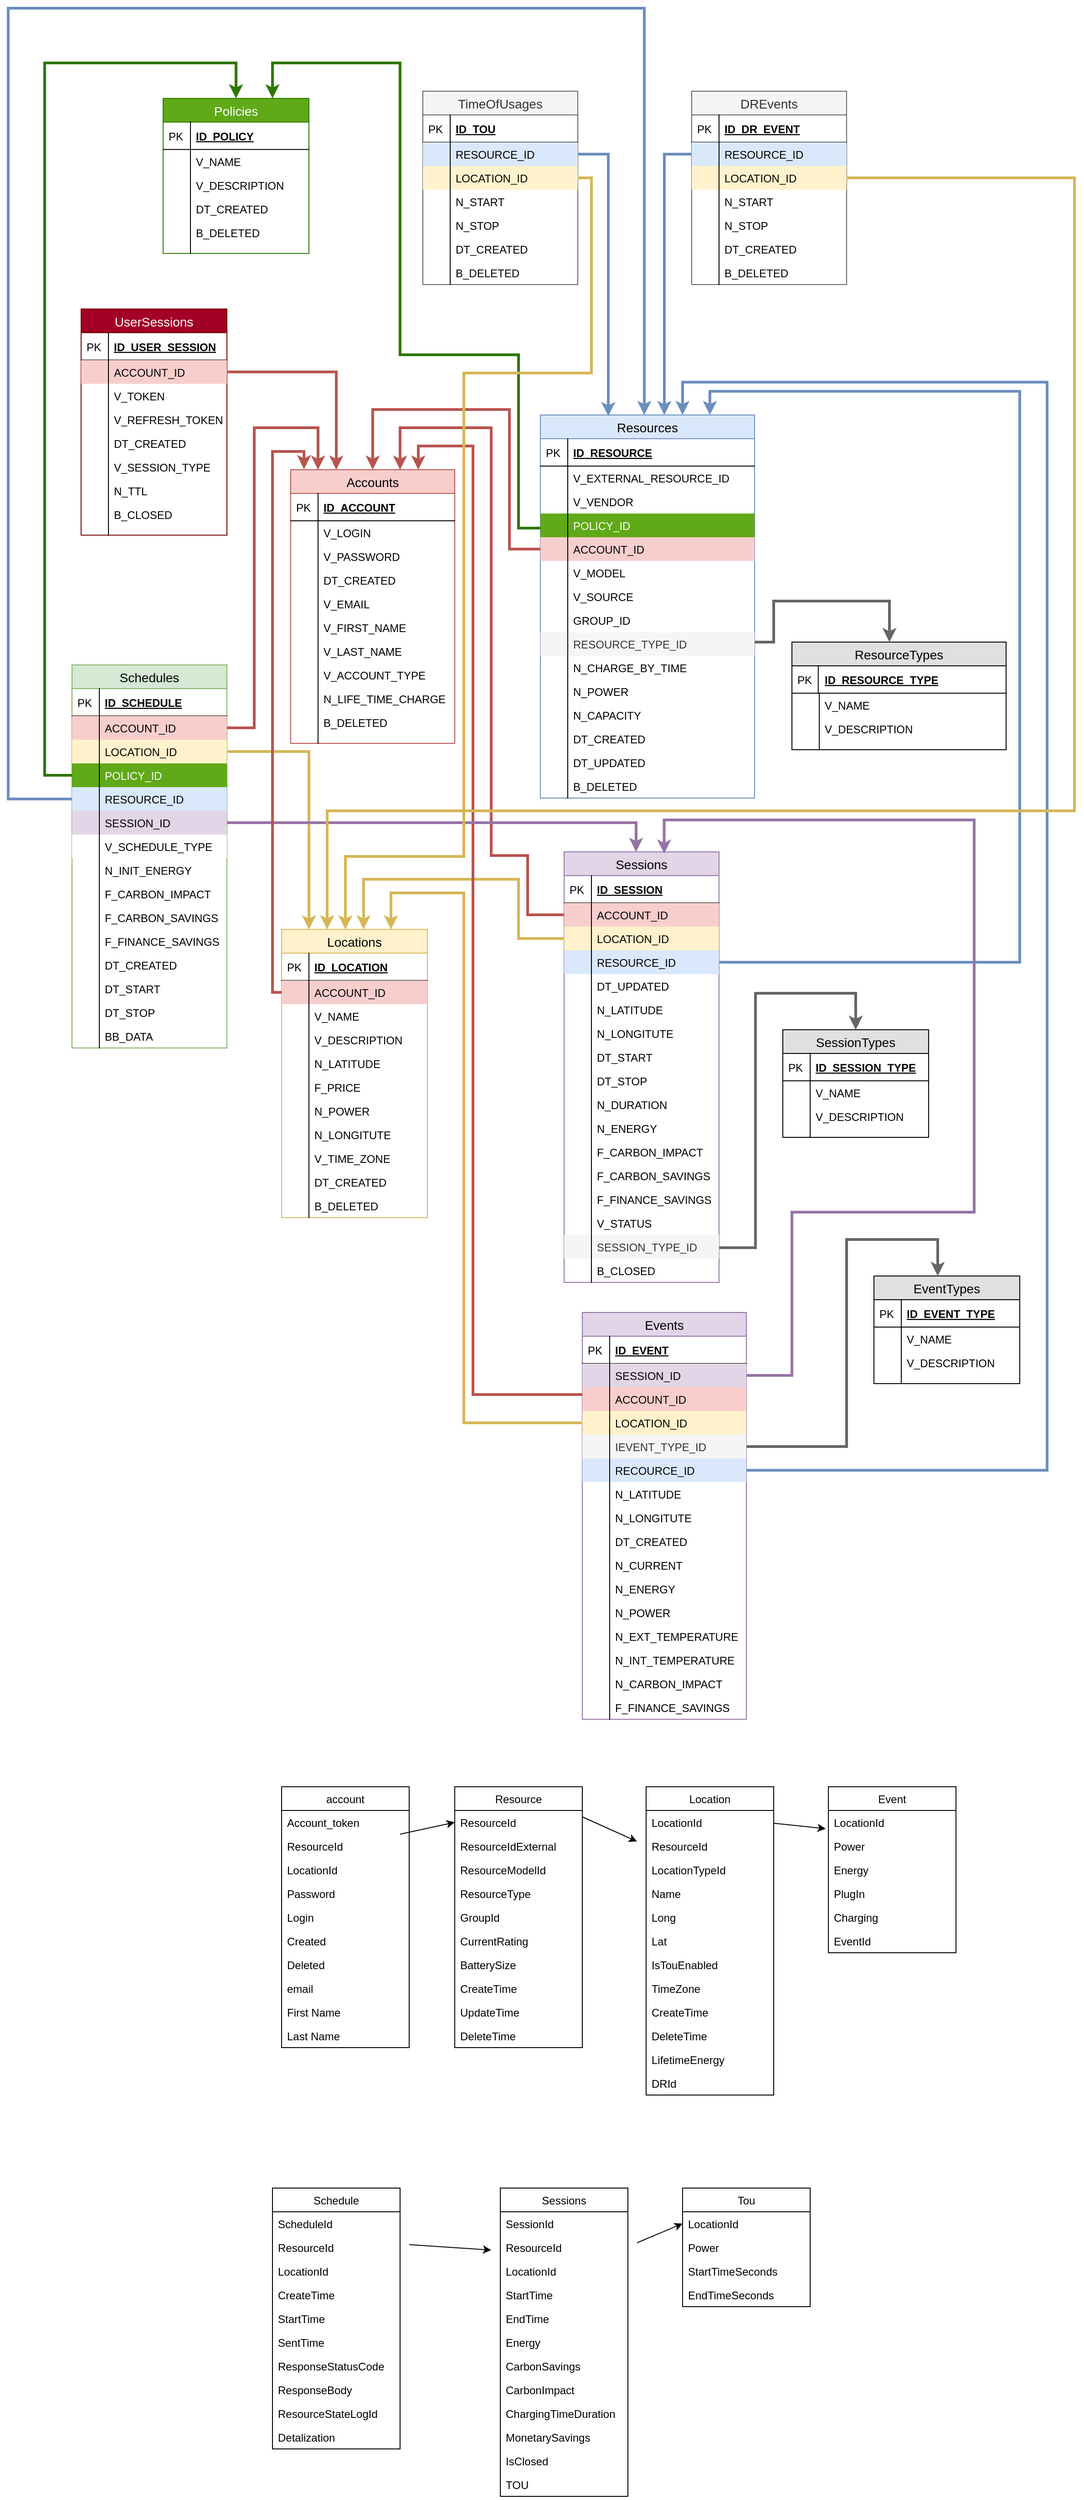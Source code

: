 <mxfile version="13.6.5" type="device"><diagram id="vXtzR7-bbjyTx3PzSgc_" name="Page-1"><mxGraphModel dx="595" dy="794" grid="1" gridSize="10" guides="1" tooltips="1" connect="1" arrows="1" fold="1" page="1" pageScale="1" pageWidth="827" pageHeight="1169" math="0" shadow="0"><root><mxCell id="0"/><mxCell id="1" parent="0"/><mxCell id="u3vJl3cMUCyctBiY2KoB-1" value="DREvents" style="swimlane;fontStyle=0;childLayout=stackLayout;horizontal=1;startSize=26;fillColor=#f5f5f5;horizontalStack=0;resizeParent=1;resizeParentMax=0;resizeLast=0;collapsible=1;marginBottom=0;swimlaneFillColor=#ffffff;align=center;fontSize=14;strokeColor=#666666;fontColor=#333333;" parent="1" vertex="1"><mxGeometry x="1820" y="161" width="170" height="212" as="geometry"><mxRectangle x="640" y="-1330.218" width="130" height="26" as="alternateBounds"/></mxGeometry></mxCell><mxCell id="u3vJl3cMUCyctBiY2KoB-2" value="ID_DR_EVENT" style="shape=partialRectangle;top=0;left=0;right=0;bottom=1;align=left;verticalAlign=middle;fillColor=none;spacingLeft=34;spacingRight=4;overflow=hidden;rotatable=0;points=[[0,0.5],[1,0.5]];portConstraint=eastwest;dropTarget=0;fontStyle=5;fontSize=12;" parent="u3vJl3cMUCyctBiY2KoB-1" vertex="1"><mxGeometry y="26" width="170" height="30" as="geometry"/></mxCell><mxCell id="u3vJl3cMUCyctBiY2KoB-3" value="PK" style="shape=partialRectangle;top=0;left=0;bottom=0;fillColor=none;align=left;verticalAlign=middle;spacingLeft=4;spacingRight=4;overflow=hidden;rotatable=0;points=[];portConstraint=eastwest;part=1;fontSize=12;" parent="u3vJl3cMUCyctBiY2KoB-2" vertex="1" connectable="0"><mxGeometry width="30" height="30" as="geometry"/></mxCell><mxCell id="u3vJl3cMUCyctBiY2KoB-16" value="RESOURCE_ID" style="shape=partialRectangle;top=0;left=0;right=0;bottom=0;align=left;verticalAlign=top;fillColor=#dae8fc;spacingLeft=34;spacingRight=4;overflow=hidden;rotatable=0;points=[[0,0.5],[1,0.5]];portConstraint=eastwest;dropTarget=0;fontSize=12;strokeColor=#6c8ebf;" parent="u3vJl3cMUCyctBiY2KoB-1" vertex="1"><mxGeometry y="56" width="170" height="26" as="geometry"/></mxCell><mxCell id="u3vJl3cMUCyctBiY2KoB-17" value="" style="shape=partialRectangle;top=0;left=0;bottom=0;fillColor=none;align=left;verticalAlign=top;spacingLeft=4;spacingRight=4;overflow=hidden;rotatable=0;points=[];portConstraint=eastwest;part=1;fontSize=12;" parent="u3vJl3cMUCyctBiY2KoB-16" vertex="1" connectable="0"><mxGeometry width="30" height="26" as="geometry"/></mxCell><mxCell id="u3vJl3cMUCyctBiY2KoB-6" value="LOCATION_ID" style="shape=partialRectangle;top=0;left=0;right=0;bottom=0;align=left;verticalAlign=top;fillColor=#fff2cc;spacingLeft=34;spacingRight=4;overflow=hidden;rotatable=0;points=[[0,0.5],[1,0.5]];portConstraint=eastwest;dropTarget=0;fontSize=12;strokeColor=#d6b656;" parent="u3vJl3cMUCyctBiY2KoB-1" vertex="1"><mxGeometry y="82" width="170" height="26" as="geometry"/></mxCell><mxCell id="u3vJl3cMUCyctBiY2KoB-7" value="" style="shape=partialRectangle;top=0;left=0;bottom=0;fillColor=none;align=left;verticalAlign=top;spacingLeft=4;spacingRight=4;overflow=hidden;rotatable=0;points=[];portConstraint=eastwest;part=1;fontSize=12;" parent="u3vJl3cMUCyctBiY2KoB-6" vertex="1" connectable="0"><mxGeometry width="30" height="26" as="geometry"/></mxCell><mxCell id="u3vJl3cMUCyctBiY2KoB-8" value="N_START" style="shape=partialRectangle;top=0;left=0;right=0;bottom=0;align=left;verticalAlign=top;fillColor=none;spacingLeft=34;spacingRight=4;overflow=hidden;rotatable=0;points=[[0,0.5],[1,0.5]];portConstraint=eastwest;dropTarget=0;fontSize=12;" parent="u3vJl3cMUCyctBiY2KoB-1" vertex="1"><mxGeometry y="108" width="170" height="26" as="geometry"/></mxCell><mxCell id="u3vJl3cMUCyctBiY2KoB-9" value="" style="shape=partialRectangle;top=0;left=0;bottom=0;fillColor=none;align=left;verticalAlign=top;spacingLeft=4;spacingRight=4;overflow=hidden;rotatable=0;points=[];portConstraint=eastwest;part=1;fontSize=12;" parent="u3vJl3cMUCyctBiY2KoB-8" vertex="1" connectable="0"><mxGeometry width="30" height="26" as="geometry"/></mxCell><mxCell id="u3vJl3cMUCyctBiY2KoB-10" value="N_STOP" style="shape=partialRectangle;top=0;left=0;right=0;bottom=0;align=left;verticalAlign=top;fillColor=none;spacingLeft=34;spacingRight=4;overflow=hidden;rotatable=0;points=[[0,0.5],[1,0.5]];portConstraint=eastwest;dropTarget=0;fontSize=12;" parent="u3vJl3cMUCyctBiY2KoB-1" vertex="1"><mxGeometry y="134" width="170" height="26" as="geometry"/></mxCell><mxCell id="u3vJl3cMUCyctBiY2KoB-11" value="" style="shape=partialRectangle;top=0;left=0;bottom=0;fillColor=none;align=left;verticalAlign=top;spacingLeft=4;spacingRight=4;overflow=hidden;rotatable=0;points=[];portConstraint=eastwest;part=1;fontSize=12;" parent="u3vJl3cMUCyctBiY2KoB-10" vertex="1" connectable="0"><mxGeometry width="30" height="26" as="geometry"/></mxCell><mxCell id="u3vJl3cMUCyctBiY2KoB-12" value="DT_CREATED" style="shape=partialRectangle;top=0;left=0;right=0;bottom=0;align=left;verticalAlign=top;fillColor=none;spacingLeft=34;spacingRight=4;overflow=hidden;rotatable=0;points=[[0,0.5],[1,0.5]];portConstraint=eastwest;dropTarget=0;fontSize=12;" parent="u3vJl3cMUCyctBiY2KoB-1" vertex="1"><mxGeometry y="160" width="170" height="26" as="geometry"/></mxCell><mxCell id="u3vJl3cMUCyctBiY2KoB-13" value="" style="shape=partialRectangle;top=0;left=0;bottom=0;fillColor=none;align=left;verticalAlign=top;spacingLeft=4;spacingRight=4;overflow=hidden;rotatable=0;points=[];portConstraint=eastwest;part=1;fontSize=12;" parent="u3vJl3cMUCyctBiY2KoB-12" vertex="1" connectable="0"><mxGeometry width="30" height="26" as="geometry"/></mxCell><mxCell id="u3vJl3cMUCyctBiY2KoB-14" value="B_DELETED" style="shape=partialRectangle;top=0;left=0;right=0;bottom=0;align=left;verticalAlign=top;fillColor=none;spacingLeft=34;spacingRight=4;overflow=hidden;rotatable=0;points=[[0,0.5],[1,0.5]];portConstraint=eastwest;dropTarget=0;fontSize=12;" parent="u3vJl3cMUCyctBiY2KoB-1" vertex="1"><mxGeometry y="186" width="170" height="26" as="geometry"/></mxCell><mxCell id="u3vJl3cMUCyctBiY2KoB-15" value="" style="shape=partialRectangle;top=0;left=0;bottom=0;fillColor=none;align=left;verticalAlign=top;spacingLeft=4;spacingRight=4;overflow=hidden;rotatable=0;points=[];portConstraint=eastwest;part=1;fontSize=12;" parent="u3vJl3cMUCyctBiY2KoB-14" vertex="1" connectable="0"><mxGeometry width="30" height="26" as="geometry"/></mxCell><mxCell id="Yt5IUXvdklg-FkysrKNM-1" value="Resources" style="swimlane;fontStyle=0;childLayout=stackLayout;horizontal=1;startSize=26;fillColor=#dae8fc;horizontalStack=0;resizeParent=1;resizeParentMax=0;resizeLast=0;collapsible=1;marginBottom=0;swimlaneFillColor=#ffffff;align=center;fontSize=14;strokeColor=#6c8ebf;" parent="1" vertex="1"><mxGeometry x="1654" y="516" width="235" height="420" as="geometry"><mxRectangle x="1120" y="-900" width="100" height="26" as="alternateBounds"/></mxGeometry></mxCell><mxCell id="Yt5IUXvdklg-FkysrKNM-2" value="ID_RESOURCE" style="shape=partialRectangle;top=0;left=0;right=0;bottom=1;align=left;verticalAlign=middle;fillColor=none;spacingLeft=34;spacingRight=4;overflow=hidden;rotatable=0;points=[[0,0.5],[1,0.5]];portConstraint=eastwest;dropTarget=0;fontStyle=5;fontSize=12;" parent="Yt5IUXvdklg-FkysrKNM-1" vertex="1"><mxGeometry y="26" width="235" height="30" as="geometry"/></mxCell><mxCell id="Yt5IUXvdklg-FkysrKNM-3" value="PK" style="shape=partialRectangle;top=0;left=0;bottom=0;fillColor=none;align=left;verticalAlign=middle;spacingLeft=4;spacingRight=4;overflow=hidden;rotatable=0;points=[];portConstraint=eastwest;part=1;fontSize=12;" parent="Yt5IUXvdklg-FkysrKNM-2" vertex="1" connectable="0"><mxGeometry width="30" height="30" as="geometry"/></mxCell><mxCell id="Yt5IUXvdklg-FkysrKNM-4" value="V_EXTERNAL_RESOURCE_ID" style="shape=partialRectangle;top=0;left=0;right=0;bottom=0;align=left;verticalAlign=top;fillColor=none;spacingLeft=34;spacingRight=4;overflow=hidden;rotatable=0;points=[[0,0.5],[1,0.5]];portConstraint=eastwest;dropTarget=0;fontSize=12;" parent="Yt5IUXvdklg-FkysrKNM-1" vertex="1"><mxGeometry y="56" width="235" height="26" as="geometry"/></mxCell><mxCell id="Yt5IUXvdklg-FkysrKNM-5" value="" style="shape=partialRectangle;top=0;left=0;bottom=0;fillColor=none;align=left;verticalAlign=top;spacingLeft=4;spacingRight=4;overflow=hidden;rotatable=0;points=[];portConstraint=eastwest;part=1;fontSize=12;" parent="Yt5IUXvdklg-FkysrKNM-4" vertex="1" connectable="0"><mxGeometry width="30" height="26" as="geometry"/></mxCell><mxCell id="Yt5IUXvdklg-FkysrKNM-6" value="V_VENDOR" style="shape=partialRectangle;top=0;left=0;right=0;bottom=0;align=left;verticalAlign=top;fillColor=none;spacingLeft=34;spacingRight=4;overflow=hidden;rotatable=0;points=[[0,0.5],[1,0.5]];portConstraint=eastwest;dropTarget=0;fontSize=12;" parent="Yt5IUXvdklg-FkysrKNM-1" vertex="1"><mxGeometry y="82" width="235" height="26" as="geometry"/></mxCell><mxCell id="Yt5IUXvdklg-FkysrKNM-7" value="" style="shape=partialRectangle;top=0;left=0;bottom=0;fillColor=none;align=left;verticalAlign=top;spacingLeft=4;spacingRight=4;overflow=hidden;rotatable=0;points=[];portConstraint=eastwest;part=1;fontSize=12;" parent="Yt5IUXvdklg-FkysrKNM-6" vertex="1" connectable="0"><mxGeometry width="30" height="26" as="geometry"/></mxCell><mxCell id="Yt5IUXvdklg-FkysrKNM-8" value="POLICY_ID" style="shape=partialRectangle;top=0;left=0;right=0;bottom=0;align=left;verticalAlign=top;fillColor=#60a917;spacingLeft=34;spacingRight=4;overflow=hidden;rotatable=0;points=[[0,0.5],[1,0.5]];portConstraint=eastwest;dropTarget=0;fontSize=12;strokeColor=#2D7600;fontColor=#ffffff;" parent="Yt5IUXvdklg-FkysrKNM-1" vertex="1"><mxGeometry y="108" width="235" height="26" as="geometry"/></mxCell><mxCell id="Yt5IUXvdklg-FkysrKNM-9" value="" style="shape=partialRectangle;top=0;left=0;bottom=0;fillColor=none;align=left;verticalAlign=top;spacingLeft=4;spacingRight=4;overflow=hidden;rotatable=0;points=[];portConstraint=eastwest;part=1;fontSize=12;" parent="Yt5IUXvdklg-FkysrKNM-8" vertex="1" connectable="0"><mxGeometry width="30" height="26" as="geometry"/></mxCell><mxCell id="Yt5IUXvdklg-FkysrKNM-10" value="ACCOUNT_ID" style="shape=partialRectangle;top=0;left=0;right=0;bottom=0;align=left;verticalAlign=top;fillColor=#f8cecc;spacingLeft=34;spacingRight=4;overflow=hidden;rotatable=0;points=[[0,0.5],[1,0.5]];portConstraint=eastwest;dropTarget=0;fontSize=12;strokeColor=#b85450;" parent="Yt5IUXvdklg-FkysrKNM-1" vertex="1"><mxGeometry y="134" width="235" height="26" as="geometry"/></mxCell><mxCell id="Yt5IUXvdklg-FkysrKNM-11" value="" style="shape=partialRectangle;top=0;left=0;bottom=0;fillColor=none;align=left;verticalAlign=top;spacingLeft=4;spacingRight=4;overflow=hidden;rotatable=0;points=[];portConstraint=eastwest;part=1;fontSize=12;" parent="Yt5IUXvdklg-FkysrKNM-10" vertex="1" connectable="0"><mxGeometry width="30" height="26" as="geometry"/></mxCell><mxCell id="Yt5IUXvdklg-FkysrKNM-12" value="V_MODEL" style="shape=partialRectangle;top=0;left=0;right=0;bottom=0;align=left;verticalAlign=top;fillColor=none;spacingLeft=34;spacingRight=4;overflow=hidden;rotatable=0;points=[[0,0.5],[1,0.5]];portConstraint=eastwest;dropTarget=0;fontSize=12;" parent="Yt5IUXvdklg-FkysrKNM-1" vertex="1"><mxGeometry y="160" width="235" height="26" as="geometry"/></mxCell><mxCell id="Yt5IUXvdklg-FkysrKNM-13" value="" style="shape=partialRectangle;top=0;left=0;bottom=0;fillColor=none;align=left;verticalAlign=top;spacingLeft=4;spacingRight=4;overflow=hidden;rotatable=0;points=[];portConstraint=eastwest;part=1;fontSize=12;" parent="Yt5IUXvdklg-FkysrKNM-12" vertex="1" connectable="0"><mxGeometry width="30" height="26" as="geometry"/></mxCell><mxCell id="Yt5IUXvdklg-FkysrKNM-14" value="V_SOURCE" style="shape=partialRectangle;top=0;left=0;right=0;bottom=0;align=left;verticalAlign=top;fillColor=none;spacingLeft=34;spacingRight=4;overflow=hidden;rotatable=0;points=[[0,0.5],[1,0.5]];portConstraint=eastwest;dropTarget=0;fontSize=12;" parent="Yt5IUXvdklg-FkysrKNM-1" vertex="1"><mxGeometry y="186" width="235" height="26" as="geometry"/></mxCell><mxCell id="Yt5IUXvdklg-FkysrKNM-15" value="" style="shape=partialRectangle;top=0;left=0;bottom=0;fillColor=none;align=left;verticalAlign=top;spacingLeft=4;spacingRight=4;overflow=hidden;rotatable=0;points=[];portConstraint=eastwest;part=1;fontSize=12;" parent="Yt5IUXvdklg-FkysrKNM-14" vertex="1" connectable="0"><mxGeometry width="30" height="26" as="geometry"/></mxCell><mxCell id="Yt5IUXvdklg-FkysrKNM-16" value="GROUP_ID" style="shape=partialRectangle;top=0;left=0;right=0;bottom=0;align=left;verticalAlign=top;fillColor=none;spacingLeft=34;spacingRight=4;overflow=hidden;rotatable=0;points=[[0,0.5],[1,0.5]];portConstraint=eastwest;dropTarget=0;fontSize=12;" parent="Yt5IUXvdklg-FkysrKNM-1" vertex="1"><mxGeometry y="212" width="235" height="26" as="geometry"/></mxCell><mxCell id="Yt5IUXvdklg-FkysrKNM-17" value="" style="shape=partialRectangle;top=0;left=0;bottom=0;fillColor=none;align=left;verticalAlign=top;spacingLeft=4;spacingRight=4;overflow=hidden;rotatable=0;points=[];portConstraint=eastwest;part=1;fontSize=12;" parent="Yt5IUXvdklg-FkysrKNM-16" vertex="1" connectable="0"><mxGeometry width="30" height="26" as="geometry"/></mxCell><mxCell id="Yt5IUXvdklg-FkysrKNM-18" value="RESOURCE_TYPE_ID" style="shape=partialRectangle;top=0;left=0;right=0;bottom=0;align=left;verticalAlign=top;fillColor=#f5f5f5;spacingLeft=34;spacingRight=4;overflow=hidden;rotatable=0;points=[[0,0.5],[1,0.5]];portConstraint=eastwest;dropTarget=0;fontSize=12;strokeColor=#666666;fontColor=#333333;" parent="Yt5IUXvdklg-FkysrKNM-1" vertex="1"><mxGeometry y="238" width="235" height="26" as="geometry"/></mxCell><mxCell id="Yt5IUXvdklg-FkysrKNM-19" value="" style="shape=partialRectangle;top=0;left=0;bottom=0;fillColor=none;align=left;verticalAlign=top;spacingLeft=4;spacingRight=4;overflow=hidden;rotatable=0;points=[];portConstraint=eastwest;part=1;fontSize=12;" parent="Yt5IUXvdklg-FkysrKNM-18" vertex="1" connectable="0"><mxGeometry width="30" height="26" as="geometry"/></mxCell><mxCell id="OVnrb-RCefg2wUBXkk-0-3" value="N_CHARGE_BY_TIME" style="shape=partialRectangle;top=0;left=0;right=0;bottom=0;align=left;verticalAlign=top;fillColor=none;spacingLeft=34;spacingRight=4;overflow=hidden;rotatable=0;points=[[0,0.5],[1,0.5]];portConstraint=eastwest;dropTarget=0;fontSize=12;" parent="Yt5IUXvdklg-FkysrKNM-1" vertex="1"><mxGeometry y="264" width="235" height="26" as="geometry"/></mxCell><mxCell id="OVnrb-RCefg2wUBXkk-0-4" value="" style="shape=partialRectangle;top=0;left=0;bottom=0;fillColor=none;align=left;verticalAlign=top;spacingLeft=4;spacingRight=4;overflow=hidden;rotatable=0;points=[];portConstraint=eastwest;part=1;fontSize=12;" parent="OVnrb-RCefg2wUBXkk-0-3" vertex="1" connectable="0"><mxGeometry width="30" height="26" as="geometry"/></mxCell><mxCell id="Yt5IUXvdklg-FkysrKNM-20" value="N_POWER" style="shape=partialRectangle;top=0;left=0;right=0;bottom=0;align=left;verticalAlign=top;fillColor=none;spacingLeft=34;spacingRight=4;overflow=hidden;rotatable=0;points=[[0,0.5],[1,0.5]];portConstraint=eastwest;dropTarget=0;fontSize=12;" parent="Yt5IUXvdklg-FkysrKNM-1" vertex="1"><mxGeometry y="290" width="235" height="26" as="geometry"/></mxCell><mxCell id="Yt5IUXvdklg-FkysrKNM-21" value="" style="shape=partialRectangle;top=0;left=0;bottom=0;fillColor=none;align=left;verticalAlign=top;spacingLeft=4;spacingRight=4;overflow=hidden;rotatable=0;points=[];portConstraint=eastwest;part=1;fontSize=12;" parent="Yt5IUXvdklg-FkysrKNM-20" vertex="1" connectable="0"><mxGeometry width="30" height="26" as="geometry"/></mxCell><mxCell id="Yt5IUXvdklg-FkysrKNM-22" value="N_CAPACITY" style="shape=partialRectangle;top=0;left=0;right=0;bottom=0;align=left;verticalAlign=top;fillColor=none;spacingLeft=34;spacingRight=4;overflow=hidden;rotatable=0;points=[[0,0.5],[1,0.5]];portConstraint=eastwest;dropTarget=0;fontSize=12;" parent="Yt5IUXvdklg-FkysrKNM-1" vertex="1"><mxGeometry y="316" width="235" height="26" as="geometry"/></mxCell><mxCell id="Yt5IUXvdklg-FkysrKNM-23" value="" style="shape=partialRectangle;top=0;left=0;bottom=0;fillColor=none;align=left;verticalAlign=top;spacingLeft=4;spacingRight=4;overflow=hidden;rotatable=0;points=[];portConstraint=eastwest;part=1;fontSize=12;" parent="Yt5IUXvdklg-FkysrKNM-22" vertex="1" connectable="0"><mxGeometry width="30" height="26" as="geometry"/></mxCell><mxCell id="Yt5IUXvdklg-FkysrKNM-24" value="DT_CREATED" style="shape=partialRectangle;top=0;left=0;right=0;bottom=0;align=left;verticalAlign=top;fillColor=none;spacingLeft=34;spacingRight=4;overflow=hidden;rotatable=0;points=[[0,0.5],[1,0.5]];portConstraint=eastwest;dropTarget=0;fontSize=12;" parent="Yt5IUXvdklg-FkysrKNM-1" vertex="1"><mxGeometry y="342" width="235" height="26" as="geometry"/></mxCell><mxCell id="Yt5IUXvdklg-FkysrKNM-25" value="" style="shape=partialRectangle;top=0;left=0;bottom=0;fillColor=none;align=left;verticalAlign=top;spacingLeft=4;spacingRight=4;overflow=hidden;rotatable=0;points=[];portConstraint=eastwest;part=1;fontSize=12;" parent="Yt5IUXvdklg-FkysrKNM-24" vertex="1" connectable="0"><mxGeometry width="30" height="26" as="geometry"/></mxCell><mxCell id="Yt5IUXvdklg-FkysrKNM-26" value="DT_UPDATED" style="shape=partialRectangle;top=0;left=0;right=0;bottom=0;align=left;verticalAlign=top;fillColor=none;spacingLeft=34;spacingRight=4;overflow=hidden;rotatable=0;points=[[0,0.5],[1,0.5]];portConstraint=eastwest;dropTarget=0;fontSize=12;" parent="Yt5IUXvdklg-FkysrKNM-1" vertex="1"><mxGeometry y="368" width="235" height="26" as="geometry"/></mxCell><mxCell id="Yt5IUXvdklg-FkysrKNM-27" value="" style="shape=partialRectangle;top=0;left=0;bottom=0;fillColor=none;align=left;verticalAlign=top;spacingLeft=4;spacingRight=4;overflow=hidden;rotatable=0;points=[];portConstraint=eastwest;part=1;fontSize=12;" parent="Yt5IUXvdklg-FkysrKNM-26" vertex="1" connectable="0"><mxGeometry width="30" height="26" as="geometry"/></mxCell><mxCell id="Yt5IUXvdklg-FkysrKNM-28" value="B_DELETED" style="shape=partialRectangle;top=0;left=0;right=0;bottom=0;align=left;verticalAlign=top;fillColor=none;spacingLeft=34;spacingRight=4;overflow=hidden;rotatable=0;points=[[0,0.5],[1,0.5]];portConstraint=eastwest;dropTarget=0;fontSize=12;" parent="Yt5IUXvdklg-FkysrKNM-1" vertex="1"><mxGeometry y="394" width="235" height="26" as="geometry"/></mxCell><mxCell id="Yt5IUXvdklg-FkysrKNM-29" value="" style="shape=partialRectangle;top=0;left=0;bottom=0;fillColor=none;align=left;verticalAlign=top;spacingLeft=4;spacingRight=4;overflow=hidden;rotatable=0;points=[];portConstraint=eastwest;part=1;fontSize=12;" parent="Yt5IUXvdklg-FkysrKNM-28" vertex="1" connectable="0"><mxGeometry width="30" height="26" as="geometry"/></mxCell><mxCell id="Yt5IUXvdklg-FkysrKNM-328" value="SessionTypes" style="swimlane;fontStyle=0;childLayout=stackLayout;horizontal=1;startSize=26;fillColor=#e0e0e0;horizontalStack=0;resizeParent=1;resizeParentMax=0;resizeLast=0;collapsible=1;marginBottom=0;swimlaneFillColor=#ffffff;align=center;fontSize=14;" parent="1" vertex="1"><mxGeometry x="1920" y="1190.004" width="160" height="118" as="geometry"/></mxCell><mxCell id="Yt5IUXvdklg-FkysrKNM-329" value="ID_SESSION_TYPE" style="shape=partialRectangle;top=0;left=0;right=0;bottom=1;align=left;verticalAlign=middle;fillColor=none;spacingLeft=34;spacingRight=4;overflow=hidden;rotatable=0;points=[[0,0.5],[1,0.5]];portConstraint=eastwest;dropTarget=0;fontStyle=5;fontSize=12;" parent="Yt5IUXvdklg-FkysrKNM-328" vertex="1"><mxGeometry y="26" width="160" height="30" as="geometry"/></mxCell><mxCell id="Yt5IUXvdklg-FkysrKNM-330" value="PK" style="shape=partialRectangle;top=0;left=0;bottom=0;fillColor=none;align=left;verticalAlign=middle;spacingLeft=4;spacingRight=4;overflow=hidden;rotatable=0;points=[];portConstraint=eastwest;part=1;fontSize=12;" parent="Yt5IUXvdklg-FkysrKNM-329" vertex="1" connectable="0"><mxGeometry width="30" height="30" as="geometry"/></mxCell><mxCell id="Yt5IUXvdklg-FkysrKNM-331" value="V_NAME" style="shape=partialRectangle;top=0;left=0;right=0;bottom=0;align=left;verticalAlign=top;fillColor=none;spacingLeft=34;spacingRight=4;overflow=hidden;rotatable=0;points=[[0,0.5],[1,0.5]];portConstraint=eastwest;dropTarget=0;fontSize=12;" parent="Yt5IUXvdklg-FkysrKNM-328" vertex="1"><mxGeometry y="56" width="160" height="26" as="geometry"/></mxCell><mxCell id="Yt5IUXvdklg-FkysrKNM-332" value="" style="shape=partialRectangle;top=0;left=0;bottom=0;fillColor=none;align=left;verticalAlign=top;spacingLeft=4;spacingRight=4;overflow=hidden;rotatable=0;points=[];portConstraint=eastwest;part=1;fontSize=12;" parent="Yt5IUXvdklg-FkysrKNM-331" vertex="1" connectable="0"><mxGeometry width="30" height="26" as="geometry"/></mxCell><mxCell id="Yt5IUXvdklg-FkysrKNM-333" value="V_DESCRIPTION" style="shape=partialRectangle;top=0;left=0;right=0;bottom=0;align=left;verticalAlign=top;fillColor=none;spacingLeft=34;spacingRight=4;overflow=hidden;rotatable=0;points=[[0,0.5],[1,0.5]];portConstraint=eastwest;dropTarget=0;fontSize=12;" parent="Yt5IUXvdklg-FkysrKNM-328" vertex="1"><mxGeometry y="82" width="160" height="26" as="geometry"/></mxCell><mxCell id="Yt5IUXvdklg-FkysrKNM-334" value="" style="shape=partialRectangle;top=0;left=0;bottom=0;fillColor=none;align=left;verticalAlign=top;spacingLeft=4;spacingRight=4;overflow=hidden;rotatable=0;points=[];portConstraint=eastwest;part=1;fontSize=12;" parent="Yt5IUXvdklg-FkysrKNM-333" vertex="1" connectable="0"><mxGeometry width="30" height="26" as="geometry"/></mxCell><mxCell id="Yt5IUXvdklg-FkysrKNM-335" value="" style="shape=partialRectangle;top=0;left=0;right=0;bottom=0;align=left;verticalAlign=top;fillColor=none;spacingLeft=34;spacingRight=4;overflow=hidden;rotatable=0;points=[[0,0.5],[1,0.5]];portConstraint=eastwest;dropTarget=0;fontSize=12;" parent="Yt5IUXvdklg-FkysrKNM-328" vertex="1"><mxGeometry y="108" width="160" height="10" as="geometry"/></mxCell><mxCell id="Yt5IUXvdklg-FkysrKNM-336" value="" style="shape=partialRectangle;top=0;left=0;bottom=0;fillColor=none;align=left;verticalAlign=top;spacingLeft=4;spacingRight=4;overflow=hidden;rotatable=0;points=[];portConstraint=eastwest;part=1;fontSize=12;" parent="Yt5IUXvdklg-FkysrKNM-335" vertex="1" connectable="0"><mxGeometry width="30" height="10" as="geometry"/></mxCell><mxCell id="Yt5IUXvdklg-FkysrKNM-30" value="Resource" style="swimlane;fontStyle=0;childLayout=stackLayout;horizontal=1;startSize=26;fillColor=none;horizontalStack=0;resizeParent=1;resizeParentMax=0;resizeLast=0;collapsible=1;marginBottom=0;" parent="1" vertex="1"><mxGeometry x="1560" y="2020" width="140" height="286" as="geometry"/></mxCell><mxCell id="Yt5IUXvdklg-FkysrKNM-31" value="ResourceId" style="text;strokeColor=none;fillColor=none;align=left;verticalAlign=top;spacingLeft=4;spacingRight=4;overflow=hidden;rotatable=0;points=[[0,0.5],[1,0.5]];portConstraint=eastwest;" parent="Yt5IUXvdklg-FkysrKNM-30" vertex="1"><mxGeometry y="26" width="140" height="26" as="geometry"/></mxCell><mxCell id="Yt5IUXvdklg-FkysrKNM-32" value="ResourceIdExternal" style="text;strokeColor=none;fillColor=none;align=left;verticalAlign=top;spacingLeft=4;spacingRight=4;overflow=hidden;rotatable=0;points=[[0,0.5],[1,0.5]];portConstraint=eastwest;" parent="Yt5IUXvdklg-FkysrKNM-30" vertex="1"><mxGeometry y="52" width="140" height="26" as="geometry"/></mxCell><mxCell id="Yt5IUXvdklg-FkysrKNM-33" value="ResourceModelId" style="text;strokeColor=none;fillColor=none;align=left;verticalAlign=top;spacingLeft=4;spacingRight=4;overflow=hidden;rotatable=0;points=[[0,0.5],[1,0.5]];portConstraint=eastwest;" parent="Yt5IUXvdklg-FkysrKNM-30" vertex="1"><mxGeometry y="78" width="140" height="26" as="geometry"/></mxCell><mxCell id="Yt5IUXvdklg-FkysrKNM-34" value="ResourceType" style="text;strokeColor=none;fillColor=none;align=left;verticalAlign=top;spacingLeft=4;spacingRight=4;overflow=hidden;rotatable=0;points=[[0,0.5],[1,0.5]];portConstraint=eastwest;" parent="Yt5IUXvdklg-FkysrKNM-30" vertex="1"><mxGeometry y="104" width="140" height="26" as="geometry"/></mxCell><mxCell id="Yt5IUXvdklg-FkysrKNM-35" value="GroupId" style="text;strokeColor=none;fillColor=none;align=left;verticalAlign=top;spacingLeft=4;spacingRight=4;overflow=hidden;rotatable=0;points=[[0,0.5],[1,0.5]];portConstraint=eastwest;" parent="Yt5IUXvdklg-FkysrKNM-30" vertex="1"><mxGeometry y="130" width="140" height="26" as="geometry"/></mxCell><mxCell id="Yt5IUXvdklg-FkysrKNM-36" value="CurrentRating" style="text;strokeColor=none;fillColor=none;align=left;verticalAlign=top;spacingLeft=4;spacingRight=4;overflow=hidden;rotatable=0;points=[[0,0.5],[1,0.5]];portConstraint=eastwest;" parent="Yt5IUXvdklg-FkysrKNM-30" vertex="1"><mxGeometry y="156" width="140" height="26" as="geometry"/></mxCell><mxCell id="Yt5IUXvdklg-FkysrKNM-37" value="BatterySize" style="text;strokeColor=none;fillColor=none;align=left;verticalAlign=top;spacingLeft=4;spacingRight=4;overflow=hidden;rotatable=0;points=[[0,0.5],[1,0.5]];portConstraint=eastwest;" parent="Yt5IUXvdklg-FkysrKNM-30" vertex="1"><mxGeometry y="182" width="140" height="26" as="geometry"/></mxCell><mxCell id="Yt5IUXvdklg-FkysrKNM-38" value="CreateTime" style="text;strokeColor=none;fillColor=none;align=left;verticalAlign=top;spacingLeft=4;spacingRight=4;overflow=hidden;rotatable=0;points=[[0,0.5],[1,0.5]];portConstraint=eastwest;" parent="Yt5IUXvdklg-FkysrKNM-30" vertex="1"><mxGeometry y="208" width="140" height="26" as="geometry"/></mxCell><mxCell id="Yt5IUXvdklg-FkysrKNM-39" value="UpdateTime" style="text;strokeColor=none;fillColor=none;align=left;verticalAlign=top;spacingLeft=4;spacingRight=4;overflow=hidden;rotatable=0;points=[[0,0.5],[1,0.5]];portConstraint=eastwest;" parent="Yt5IUXvdklg-FkysrKNM-30" vertex="1"><mxGeometry y="234" width="140" height="26" as="geometry"/></mxCell><mxCell id="Yt5IUXvdklg-FkysrKNM-40" value="DeleteTime" style="text;strokeColor=none;fillColor=none;align=left;verticalAlign=top;spacingLeft=4;spacingRight=4;overflow=hidden;rotatable=0;points=[[0,0.5],[1,0.5]];portConstraint=eastwest;" parent="Yt5IUXvdklg-FkysrKNM-30" vertex="1"><mxGeometry y="260" width="140" height="26" as="geometry"/></mxCell><mxCell id="Yt5IUXvdklg-FkysrKNM-41" value="Location" style="swimlane;fontStyle=0;childLayout=stackLayout;horizontal=1;startSize=26;fillColor=none;horizontalStack=0;resizeParent=1;resizeParentMax=0;resizeLast=0;collapsible=1;marginBottom=0;" parent="1" vertex="1"><mxGeometry x="1770" y="2020" width="140" height="338" as="geometry"/></mxCell><mxCell id="Yt5IUXvdklg-FkysrKNM-42" value="LocationId" style="text;strokeColor=none;fillColor=none;align=left;verticalAlign=top;spacingLeft=4;spacingRight=4;overflow=hidden;rotatable=0;points=[[0,0.5],[1,0.5]];portConstraint=eastwest;" parent="Yt5IUXvdklg-FkysrKNM-41" vertex="1"><mxGeometry y="26" width="140" height="26" as="geometry"/></mxCell><mxCell id="Yt5IUXvdklg-FkysrKNM-43" value="ResourceId" style="text;strokeColor=none;fillColor=none;align=left;verticalAlign=top;spacingLeft=4;spacingRight=4;overflow=hidden;rotatable=0;points=[[0,0.5],[1,0.5]];portConstraint=eastwest;" parent="Yt5IUXvdklg-FkysrKNM-41" vertex="1"><mxGeometry y="52" width="140" height="26" as="geometry"/></mxCell><mxCell id="Yt5IUXvdklg-FkysrKNM-44" value="LocationTypeId" style="text;strokeColor=none;fillColor=none;align=left;verticalAlign=top;spacingLeft=4;spacingRight=4;overflow=hidden;rotatable=0;points=[[0,0.5],[1,0.5]];portConstraint=eastwest;" parent="Yt5IUXvdklg-FkysrKNM-41" vertex="1"><mxGeometry y="78" width="140" height="26" as="geometry"/></mxCell><mxCell id="Yt5IUXvdklg-FkysrKNM-45" value="Name" style="text;strokeColor=none;fillColor=none;align=left;verticalAlign=top;spacingLeft=4;spacingRight=4;overflow=hidden;rotatable=0;points=[[0,0.5],[1,0.5]];portConstraint=eastwest;" parent="Yt5IUXvdklg-FkysrKNM-41" vertex="1"><mxGeometry y="104" width="140" height="26" as="geometry"/></mxCell><mxCell id="Yt5IUXvdklg-FkysrKNM-46" value="Long" style="text;strokeColor=none;fillColor=none;align=left;verticalAlign=top;spacingLeft=4;spacingRight=4;overflow=hidden;rotatable=0;points=[[0,0.5],[1,0.5]];portConstraint=eastwest;" parent="Yt5IUXvdklg-FkysrKNM-41" vertex="1"><mxGeometry y="130" width="140" height="26" as="geometry"/></mxCell><mxCell id="Yt5IUXvdklg-FkysrKNM-47" value="Lat" style="text;strokeColor=none;fillColor=none;align=left;verticalAlign=top;spacingLeft=4;spacingRight=4;overflow=hidden;rotatable=0;points=[[0,0.5],[1,0.5]];portConstraint=eastwest;" parent="Yt5IUXvdklg-FkysrKNM-41" vertex="1"><mxGeometry y="156" width="140" height="26" as="geometry"/></mxCell><mxCell id="Yt5IUXvdklg-FkysrKNM-48" value="IsTouEnabled" style="text;strokeColor=none;fillColor=none;align=left;verticalAlign=top;spacingLeft=4;spacingRight=4;overflow=hidden;rotatable=0;points=[[0,0.5],[1,0.5]];portConstraint=eastwest;" parent="Yt5IUXvdklg-FkysrKNM-41" vertex="1"><mxGeometry y="182" width="140" height="26" as="geometry"/></mxCell><mxCell id="Yt5IUXvdklg-FkysrKNM-49" value="TimeZone" style="text;strokeColor=none;fillColor=none;align=left;verticalAlign=top;spacingLeft=4;spacingRight=4;overflow=hidden;rotatable=0;points=[[0,0.5],[1,0.5]];portConstraint=eastwest;" parent="Yt5IUXvdklg-FkysrKNM-41" vertex="1"><mxGeometry y="208" width="140" height="26" as="geometry"/></mxCell><mxCell id="Yt5IUXvdklg-FkysrKNM-50" value="CreateTime" style="text;strokeColor=none;fillColor=none;align=left;verticalAlign=top;spacingLeft=4;spacingRight=4;overflow=hidden;rotatable=0;points=[[0,0.5],[1,0.5]];portConstraint=eastwest;" parent="Yt5IUXvdklg-FkysrKNM-41" vertex="1"><mxGeometry y="234" width="140" height="26" as="geometry"/></mxCell><mxCell id="Yt5IUXvdklg-FkysrKNM-51" value="DeleteTime" style="text;strokeColor=none;fillColor=none;align=left;verticalAlign=top;spacingLeft=4;spacingRight=4;overflow=hidden;rotatable=0;points=[[0,0.5],[1,0.5]];portConstraint=eastwest;" parent="Yt5IUXvdklg-FkysrKNM-41" vertex="1"><mxGeometry y="260" width="140" height="26" as="geometry"/></mxCell><mxCell id="Yt5IUXvdklg-FkysrKNM-52" value="LifetimeEnergy" style="text;strokeColor=none;fillColor=none;align=left;verticalAlign=top;spacingLeft=4;spacingRight=4;overflow=hidden;rotatable=0;points=[[0,0.5],[1,0.5]];portConstraint=eastwest;" parent="Yt5IUXvdklg-FkysrKNM-41" vertex="1"><mxGeometry y="286" width="140" height="26" as="geometry"/></mxCell><mxCell id="Yt5IUXvdklg-FkysrKNM-53" value="DRId" style="text;strokeColor=none;fillColor=none;align=left;verticalAlign=top;spacingLeft=4;spacingRight=4;overflow=hidden;rotatable=0;points=[[0,0.5],[1,0.5]];portConstraint=eastwest;" parent="Yt5IUXvdklg-FkysrKNM-41" vertex="1"><mxGeometry y="312" width="140" height="26" as="geometry"/></mxCell><mxCell id="Yt5IUXvdklg-FkysrKNM-54" value="Schedule" style="swimlane;fontStyle=0;childLayout=stackLayout;horizontal=1;startSize=26;fillColor=none;horizontalStack=0;resizeParent=1;resizeParentMax=0;resizeLast=0;collapsible=1;marginBottom=0;" parent="1" vertex="1"><mxGeometry x="1360" y="2460" width="140" height="286" as="geometry"/></mxCell><mxCell id="Yt5IUXvdklg-FkysrKNM-55" value="ScheduleId" style="text;strokeColor=none;fillColor=none;align=left;verticalAlign=top;spacingLeft=4;spacingRight=4;overflow=hidden;rotatable=0;points=[[0,0.5],[1,0.5]];portConstraint=eastwest;" parent="Yt5IUXvdklg-FkysrKNM-54" vertex="1"><mxGeometry y="26" width="140" height="26" as="geometry"/></mxCell><mxCell id="Yt5IUXvdklg-FkysrKNM-56" value="ResourceId" style="text;strokeColor=none;fillColor=none;align=left;verticalAlign=top;spacingLeft=4;spacingRight=4;overflow=hidden;rotatable=0;points=[[0,0.5],[1,0.5]];portConstraint=eastwest;" parent="Yt5IUXvdklg-FkysrKNM-54" vertex="1"><mxGeometry y="52" width="140" height="26" as="geometry"/></mxCell><mxCell id="Yt5IUXvdklg-FkysrKNM-57" value="LocationId" style="text;strokeColor=none;fillColor=none;align=left;verticalAlign=top;spacingLeft=4;spacingRight=4;overflow=hidden;rotatable=0;points=[[0,0.5],[1,0.5]];portConstraint=eastwest;" parent="Yt5IUXvdklg-FkysrKNM-54" vertex="1"><mxGeometry y="78" width="140" height="26" as="geometry"/></mxCell><mxCell id="Yt5IUXvdklg-FkysrKNM-58" value="CreateTime" style="text;strokeColor=none;fillColor=none;align=left;verticalAlign=top;spacingLeft=4;spacingRight=4;overflow=hidden;rotatable=0;points=[[0,0.5],[1,0.5]];portConstraint=eastwest;" parent="Yt5IUXvdklg-FkysrKNM-54" vertex="1"><mxGeometry y="104" width="140" height="26" as="geometry"/></mxCell><mxCell id="Yt5IUXvdklg-FkysrKNM-59" value="StartTime" style="text;strokeColor=none;fillColor=none;align=left;verticalAlign=top;spacingLeft=4;spacingRight=4;overflow=hidden;rotatable=0;points=[[0,0.5],[1,0.5]];portConstraint=eastwest;" parent="Yt5IUXvdklg-FkysrKNM-54" vertex="1"><mxGeometry y="130" width="140" height="26" as="geometry"/></mxCell><mxCell id="Yt5IUXvdklg-FkysrKNM-60" value="SentTime" style="text;strokeColor=none;fillColor=none;align=left;verticalAlign=top;spacingLeft=4;spacingRight=4;overflow=hidden;rotatable=0;points=[[0,0.5],[1,0.5]];portConstraint=eastwest;" parent="Yt5IUXvdklg-FkysrKNM-54" vertex="1"><mxGeometry y="156" width="140" height="26" as="geometry"/></mxCell><mxCell id="Yt5IUXvdklg-FkysrKNM-61" value="ResponseStatusCode" style="text;strokeColor=none;fillColor=none;align=left;verticalAlign=top;spacingLeft=4;spacingRight=4;overflow=hidden;rotatable=0;points=[[0,0.5],[1,0.5]];portConstraint=eastwest;" parent="Yt5IUXvdklg-FkysrKNM-54" vertex="1"><mxGeometry y="182" width="140" height="26" as="geometry"/></mxCell><mxCell id="Yt5IUXvdklg-FkysrKNM-62" value="ResponseBody" style="text;strokeColor=none;fillColor=none;align=left;verticalAlign=top;spacingLeft=4;spacingRight=4;overflow=hidden;rotatable=0;points=[[0,0.5],[1,0.5]];portConstraint=eastwest;" parent="Yt5IUXvdklg-FkysrKNM-54" vertex="1"><mxGeometry y="208" width="140" height="26" as="geometry"/></mxCell><mxCell id="Yt5IUXvdklg-FkysrKNM-63" value="ResourceStateLogId" style="text;strokeColor=none;fillColor=none;align=left;verticalAlign=top;spacingLeft=4;spacingRight=4;overflow=hidden;rotatable=0;points=[[0,0.5],[1,0.5]];portConstraint=eastwest;" parent="Yt5IUXvdklg-FkysrKNM-54" vertex="1"><mxGeometry y="234" width="140" height="26" as="geometry"/></mxCell><mxCell id="Yt5IUXvdklg-FkysrKNM-64" value="Detalization" style="text;strokeColor=none;fillColor=none;align=left;verticalAlign=top;spacingLeft=4;spacingRight=4;overflow=hidden;rotatable=0;points=[[0,0.5],[1,0.5]];portConstraint=eastwest;" parent="Yt5IUXvdklg-FkysrKNM-54" vertex="1"><mxGeometry y="260" width="140" height="26" as="geometry"/></mxCell><mxCell id="Yt5IUXvdklg-FkysrKNM-65" value="Event" style="swimlane;fontStyle=0;childLayout=stackLayout;horizontal=1;startSize=26;fillColor=none;horizontalStack=0;resizeParent=1;resizeParentMax=0;resizeLast=0;collapsible=1;marginBottom=0;" parent="1" vertex="1"><mxGeometry x="1970" y="2020" width="140" height="182" as="geometry"/></mxCell><mxCell id="Yt5IUXvdklg-FkysrKNM-66" value="LocationId" style="text;strokeColor=none;fillColor=none;align=left;verticalAlign=top;spacingLeft=4;spacingRight=4;overflow=hidden;rotatable=0;points=[[0,0.5],[1,0.5]];portConstraint=eastwest;" parent="Yt5IUXvdklg-FkysrKNM-65" vertex="1"><mxGeometry y="26" width="140" height="26" as="geometry"/></mxCell><mxCell id="Yt5IUXvdklg-FkysrKNM-67" value="Power" style="text;strokeColor=none;fillColor=none;align=left;verticalAlign=top;spacingLeft=4;spacingRight=4;overflow=hidden;rotatable=0;points=[[0,0.5],[1,0.5]];portConstraint=eastwest;" parent="Yt5IUXvdklg-FkysrKNM-65" vertex="1"><mxGeometry y="52" width="140" height="26" as="geometry"/></mxCell><mxCell id="Yt5IUXvdklg-FkysrKNM-68" value="Energy " style="text;strokeColor=none;fillColor=none;align=left;verticalAlign=top;spacingLeft=4;spacingRight=4;overflow=hidden;rotatable=0;points=[[0,0.5],[1,0.5]];portConstraint=eastwest;" parent="Yt5IUXvdklg-FkysrKNM-65" vertex="1"><mxGeometry y="78" width="140" height="26" as="geometry"/></mxCell><mxCell id="Yt5IUXvdklg-FkysrKNM-69" value="PlugIn" style="text;strokeColor=none;fillColor=none;align=left;verticalAlign=top;spacingLeft=4;spacingRight=4;overflow=hidden;rotatable=0;points=[[0,0.5],[1,0.5]];portConstraint=eastwest;" parent="Yt5IUXvdklg-FkysrKNM-65" vertex="1"><mxGeometry y="104" width="140" height="26" as="geometry"/></mxCell><mxCell id="Yt5IUXvdklg-FkysrKNM-70" value="Charging" style="text;strokeColor=none;fillColor=none;align=left;verticalAlign=top;spacingLeft=4;spacingRight=4;overflow=hidden;rotatable=0;points=[[0,0.5],[1,0.5]];portConstraint=eastwest;" parent="Yt5IUXvdklg-FkysrKNM-65" vertex="1"><mxGeometry y="130" width="140" height="26" as="geometry"/></mxCell><mxCell id="Yt5IUXvdklg-FkysrKNM-71" value="EventId" style="text;strokeColor=none;fillColor=none;align=left;verticalAlign=top;spacingLeft=4;spacingRight=4;overflow=hidden;rotatable=0;points=[[0,0.5],[1,0.5]];portConstraint=eastwest;" parent="Yt5IUXvdklg-FkysrKNM-65" vertex="1"><mxGeometry y="156" width="140" height="26" as="geometry"/></mxCell><mxCell id="Yt5IUXvdklg-FkysrKNM-72" value="Sessions" style="swimlane;fontStyle=0;childLayout=stackLayout;horizontal=1;startSize=26;fillColor=none;horizontalStack=0;resizeParent=1;resizeParentMax=0;resizeLast=0;collapsible=1;marginBottom=0;" parent="1" vertex="1"><mxGeometry x="1610" y="2460" width="140" height="338" as="geometry"/></mxCell><mxCell id="Yt5IUXvdklg-FkysrKNM-73" value="SessionId" style="text;strokeColor=none;fillColor=none;align=left;verticalAlign=top;spacingLeft=4;spacingRight=4;overflow=hidden;rotatable=0;points=[[0,0.5],[1,0.5]];portConstraint=eastwest;" parent="Yt5IUXvdklg-FkysrKNM-72" vertex="1"><mxGeometry y="26" width="140" height="26" as="geometry"/></mxCell><mxCell id="Yt5IUXvdklg-FkysrKNM-74" value="ResourceId" style="text;strokeColor=none;fillColor=none;align=left;verticalAlign=top;spacingLeft=4;spacingRight=4;overflow=hidden;rotatable=0;points=[[0,0.5],[1,0.5]];portConstraint=eastwest;" parent="Yt5IUXvdklg-FkysrKNM-72" vertex="1"><mxGeometry y="52" width="140" height="26" as="geometry"/></mxCell><mxCell id="Yt5IUXvdklg-FkysrKNM-75" value="LocationId" style="text;strokeColor=none;fillColor=none;align=left;verticalAlign=top;spacingLeft=4;spacingRight=4;overflow=hidden;rotatable=0;points=[[0,0.5],[1,0.5]];portConstraint=eastwest;" parent="Yt5IUXvdklg-FkysrKNM-72" vertex="1"><mxGeometry y="78" width="140" height="26" as="geometry"/></mxCell><mxCell id="Yt5IUXvdklg-FkysrKNM-76" value="StartTime" style="text;strokeColor=none;fillColor=none;align=left;verticalAlign=top;spacingLeft=4;spacingRight=4;overflow=hidden;rotatable=0;points=[[0,0.5],[1,0.5]];portConstraint=eastwest;" parent="Yt5IUXvdklg-FkysrKNM-72" vertex="1"><mxGeometry y="104" width="140" height="26" as="geometry"/></mxCell><mxCell id="Yt5IUXvdklg-FkysrKNM-77" value="EndTime" style="text;strokeColor=none;fillColor=none;align=left;verticalAlign=top;spacingLeft=4;spacingRight=4;overflow=hidden;rotatable=0;points=[[0,0.5],[1,0.5]];portConstraint=eastwest;" parent="Yt5IUXvdklg-FkysrKNM-72" vertex="1"><mxGeometry y="130" width="140" height="26" as="geometry"/></mxCell><mxCell id="Yt5IUXvdklg-FkysrKNM-78" value="Energy" style="text;strokeColor=none;fillColor=none;align=left;verticalAlign=top;spacingLeft=4;spacingRight=4;overflow=hidden;rotatable=0;points=[[0,0.5],[1,0.5]];portConstraint=eastwest;" parent="Yt5IUXvdklg-FkysrKNM-72" vertex="1"><mxGeometry y="156" width="140" height="26" as="geometry"/></mxCell><mxCell id="Yt5IUXvdklg-FkysrKNM-79" value="CarbonSavings" style="text;strokeColor=none;fillColor=none;align=left;verticalAlign=top;spacingLeft=4;spacingRight=4;overflow=hidden;rotatable=0;points=[[0,0.5],[1,0.5]];portConstraint=eastwest;" parent="Yt5IUXvdklg-FkysrKNM-72" vertex="1"><mxGeometry y="182" width="140" height="26" as="geometry"/></mxCell><mxCell id="Yt5IUXvdklg-FkysrKNM-80" value="CarbonImpact" style="text;strokeColor=none;fillColor=none;align=left;verticalAlign=top;spacingLeft=4;spacingRight=4;overflow=hidden;rotatable=0;points=[[0,0.5],[1,0.5]];portConstraint=eastwest;" parent="Yt5IUXvdklg-FkysrKNM-72" vertex="1"><mxGeometry y="208" width="140" height="26" as="geometry"/></mxCell><mxCell id="Yt5IUXvdklg-FkysrKNM-81" value="ChargingTimeDuration" style="text;strokeColor=none;fillColor=none;align=left;verticalAlign=top;spacingLeft=4;spacingRight=4;overflow=hidden;rotatable=0;points=[[0,0.5],[1,0.5]];portConstraint=eastwest;" parent="Yt5IUXvdklg-FkysrKNM-72" vertex="1"><mxGeometry y="234" width="140" height="26" as="geometry"/></mxCell><mxCell id="Yt5IUXvdklg-FkysrKNM-82" value="MonetarySavings" style="text;strokeColor=none;fillColor=none;align=left;verticalAlign=top;spacingLeft=4;spacingRight=4;overflow=hidden;rotatable=0;points=[[0,0.5],[1,0.5]];portConstraint=eastwest;" parent="Yt5IUXvdklg-FkysrKNM-72" vertex="1"><mxGeometry y="260" width="140" height="26" as="geometry"/></mxCell><mxCell id="Yt5IUXvdklg-FkysrKNM-83" value="IsClosed" style="text;strokeColor=none;fillColor=none;align=left;verticalAlign=top;spacingLeft=4;spacingRight=4;overflow=hidden;rotatable=0;points=[[0,0.5],[1,0.5]];portConstraint=eastwest;" parent="Yt5IUXvdklg-FkysrKNM-72" vertex="1"><mxGeometry y="286" width="140" height="26" as="geometry"/></mxCell><mxCell id="Yt5IUXvdklg-FkysrKNM-84" value="TOU" style="text;strokeColor=none;fillColor=none;align=left;verticalAlign=top;spacingLeft=4;spacingRight=4;overflow=hidden;rotatable=0;points=[[0,0.5],[1,0.5]];portConstraint=eastwest;" parent="Yt5IUXvdklg-FkysrKNM-72" vertex="1"><mxGeometry y="312" width="140" height="26" as="geometry"/></mxCell><mxCell id="Yt5IUXvdklg-FkysrKNM-85" value="Tou" style="swimlane;fontStyle=0;childLayout=stackLayout;horizontal=1;startSize=26;fillColor=none;horizontalStack=0;resizeParent=1;resizeParentMax=0;resizeLast=0;collapsible=1;marginBottom=0;" parent="1" vertex="1"><mxGeometry x="1810" y="2460" width="140" height="130" as="geometry"/></mxCell><mxCell id="Yt5IUXvdklg-FkysrKNM-86" value="LocationId" style="text;strokeColor=none;fillColor=none;align=left;verticalAlign=top;spacingLeft=4;spacingRight=4;overflow=hidden;rotatable=0;points=[[0,0.5],[1,0.5]];portConstraint=eastwest;" parent="Yt5IUXvdklg-FkysrKNM-85" vertex="1"><mxGeometry y="26" width="140" height="26" as="geometry"/></mxCell><mxCell id="Yt5IUXvdklg-FkysrKNM-87" value="Power" style="text;strokeColor=none;fillColor=none;align=left;verticalAlign=top;spacingLeft=4;spacingRight=4;overflow=hidden;rotatable=0;points=[[0,0.5],[1,0.5]];portConstraint=eastwest;" parent="Yt5IUXvdklg-FkysrKNM-85" vertex="1"><mxGeometry y="52" width="140" height="26" as="geometry"/></mxCell><mxCell id="Yt5IUXvdklg-FkysrKNM-88" value="StartTimeSeconds" style="text;strokeColor=none;fillColor=none;align=left;verticalAlign=top;spacingLeft=4;spacingRight=4;overflow=hidden;rotatable=0;points=[[0,0.5],[1,0.5]];portConstraint=eastwest;" parent="Yt5IUXvdklg-FkysrKNM-85" vertex="1"><mxGeometry y="78" width="140" height="26" as="geometry"/></mxCell><mxCell id="Yt5IUXvdklg-FkysrKNM-89" value="EndTimeSeconds" style="text;strokeColor=none;fillColor=none;align=left;verticalAlign=top;spacingLeft=4;spacingRight=4;overflow=hidden;rotatable=0;points=[[0,0.5],[1,0.5]];portConstraint=eastwest;" parent="Yt5IUXvdklg-FkysrKNM-85" vertex="1"><mxGeometry y="104" width="140" height="26" as="geometry"/></mxCell><mxCell id="Yt5IUXvdklg-FkysrKNM-90" value="account" style="swimlane;fontStyle=0;childLayout=stackLayout;horizontal=1;startSize=26;fillColor=none;horizontalStack=0;resizeParent=1;resizeParentMax=0;resizeLast=0;collapsible=1;marginBottom=0;" parent="1" vertex="1"><mxGeometry x="1370" y="2020" width="140" height="286" as="geometry"/></mxCell><mxCell id="Yt5IUXvdklg-FkysrKNM-91" value="Account_token" style="text;strokeColor=none;fillColor=none;align=left;verticalAlign=top;spacingLeft=4;spacingRight=4;overflow=hidden;rotatable=0;points=[[0,0.5],[1,0.5]];portConstraint=eastwest;" parent="Yt5IUXvdklg-FkysrKNM-90" vertex="1"><mxGeometry y="26" width="140" height="26" as="geometry"/></mxCell><mxCell id="Yt5IUXvdklg-FkysrKNM-92" value="ResourceId" style="text;strokeColor=none;fillColor=none;align=left;verticalAlign=top;spacingLeft=4;spacingRight=4;overflow=hidden;rotatable=0;points=[[0,0.5],[1,0.5]];portConstraint=eastwest;" parent="Yt5IUXvdklg-FkysrKNM-90" vertex="1"><mxGeometry y="52" width="140" height="26" as="geometry"/></mxCell><mxCell id="Yt5IUXvdklg-FkysrKNM-93" value="LocationId" style="text;strokeColor=none;fillColor=none;align=left;verticalAlign=top;spacingLeft=4;spacingRight=4;overflow=hidden;rotatable=0;points=[[0,0.5],[1,0.5]];portConstraint=eastwest;" parent="Yt5IUXvdklg-FkysrKNM-90" vertex="1"><mxGeometry y="78" width="140" height="26" as="geometry"/></mxCell><mxCell id="Yt5IUXvdklg-FkysrKNM-94" value="Password" style="text;strokeColor=none;fillColor=none;align=left;verticalAlign=top;spacingLeft=4;spacingRight=4;overflow=hidden;rotatable=0;points=[[0,0.5],[1,0.5]];portConstraint=eastwest;" parent="Yt5IUXvdklg-FkysrKNM-90" vertex="1"><mxGeometry y="104" width="140" height="26" as="geometry"/></mxCell><mxCell id="Yt5IUXvdklg-FkysrKNM-95" value="Login" style="text;strokeColor=none;fillColor=none;align=left;verticalAlign=top;spacingLeft=4;spacingRight=4;overflow=hidden;rotatable=0;points=[[0,0.5],[1,0.5]];portConstraint=eastwest;" parent="Yt5IUXvdklg-FkysrKNM-90" vertex="1"><mxGeometry y="130" width="140" height="26" as="geometry"/></mxCell><mxCell id="Yt5IUXvdklg-FkysrKNM-96" value="Created" style="text;strokeColor=none;fillColor=none;align=left;verticalAlign=top;spacingLeft=4;spacingRight=4;overflow=hidden;rotatable=0;points=[[0,0.5],[1,0.5]];portConstraint=eastwest;" parent="Yt5IUXvdklg-FkysrKNM-90" vertex="1"><mxGeometry y="156" width="140" height="26" as="geometry"/></mxCell><mxCell id="Yt5IUXvdklg-FkysrKNM-97" value="Deleted" style="text;strokeColor=none;fillColor=none;align=left;verticalAlign=top;spacingLeft=4;spacingRight=4;overflow=hidden;rotatable=0;points=[[0,0.5],[1,0.5]];portConstraint=eastwest;" parent="Yt5IUXvdklg-FkysrKNM-90" vertex="1"><mxGeometry y="182" width="140" height="26" as="geometry"/></mxCell><mxCell id="Yt5IUXvdklg-FkysrKNM-98" value="email" style="text;strokeColor=none;fillColor=none;align=left;verticalAlign=top;spacingLeft=4;spacingRight=4;overflow=hidden;rotatable=0;points=[[0,0.5],[1,0.5]];portConstraint=eastwest;" parent="Yt5IUXvdklg-FkysrKNM-90" vertex="1"><mxGeometry y="208" width="140" height="26" as="geometry"/></mxCell><mxCell id="Yt5IUXvdklg-FkysrKNM-99" value="First Name" style="text;strokeColor=none;fillColor=none;align=left;verticalAlign=top;spacingLeft=4;spacingRight=4;overflow=hidden;rotatable=0;points=[[0,0.5],[1,0.5]];portConstraint=eastwest;" parent="Yt5IUXvdklg-FkysrKNM-90" vertex="1"><mxGeometry y="234" width="140" height="26" as="geometry"/></mxCell><mxCell id="Yt5IUXvdklg-FkysrKNM-100" value="Last Name" style="text;strokeColor=none;fillColor=none;align=left;verticalAlign=top;spacingLeft=4;spacingRight=4;overflow=hidden;rotatable=0;points=[[0,0.5],[1,0.5]];portConstraint=eastwest;" parent="Yt5IUXvdklg-FkysrKNM-90" vertex="1"><mxGeometry y="260" width="140" height="26" as="geometry"/></mxCell><mxCell id="Yt5IUXvdklg-FkysrKNM-101" value="" style="endArrow=classic;html=1;entryX=0;entryY=0.5;entryDx=0;entryDy=0;" parent="1" source="Yt5IUXvdklg-FkysrKNM-92" target="Yt5IUXvdklg-FkysrKNM-31" edge="1"><mxGeometry width="50" height="50" relative="1" as="geometry"><mxPoint x="1530" y="2420" as="sourcePoint"/><mxPoint x="1670" y="2380" as="targetPoint"/></mxGeometry></mxCell><mxCell id="Yt5IUXvdklg-FkysrKNM-102" value="" style="endArrow=classic;html=1;" parent="1" edge="1"><mxGeometry width="50" height="50" relative="1" as="geometry"><mxPoint x="1700" y="2053" as="sourcePoint"/><mxPoint x="1760" y="2080" as="targetPoint"/></mxGeometry></mxCell><mxCell id="Yt5IUXvdklg-FkysrKNM-103" value="" style="endArrow=classic;html=1;entryX=-0.021;entryY=0.769;entryDx=0;entryDy=0;entryPerimeter=0;" parent="1" target="Yt5IUXvdklg-FkysrKNM-66" edge="1"><mxGeometry width="50" height="50" relative="1" as="geometry"><mxPoint x="1910" y="2060" as="sourcePoint"/><mxPoint x="1970" y="2087" as="targetPoint"/></mxGeometry></mxCell><mxCell id="Yt5IUXvdklg-FkysrKNM-104" value="" style="endArrow=classic;html=1;" parent="1" edge="1"><mxGeometry width="50" height="50" relative="1" as="geometry"><mxPoint x="1510" y="2522" as="sourcePoint"/><mxPoint x="1600" y="2528" as="targetPoint"/></mxGeometry></mxCell><mxCell id="Yt5IUXvdklg-FkysrKNM-105" value="" style="endArrow=classic;html=1;entryX=0;entryY=0.5;entryDx=0;entryDy=0;" parent="1" target="Yt5IUXvdklg-FkysrKNM-86" edge="1"><mxGeometry width="50" height="50" relative="1" as="geometry"><mxPoint x="1760" y="2520" as="sourcePoint"/><mxPoint x="1610" y="2538" as="targetPoint"/></mxGeometry></mxCell><mxCell id="Yt5IUXvdklg-FkysrKNM-106" value="Accounts" style="swimlane;fontStyle=0;childLayout=stackLayout;horizontal=1;startSize=26;fillColor=#f8cecc;horizontalStack=0;resizeParent=1;resizeParentMax=0;resizeLast=0;collapsible=1;marginBottom=0;swimlaneFillColor=#ffffff;align=center;fontSize=14;strokeColor=#b85450;" parent="1" vertex="1"><mxGeometry x="1380" y="576" width="180" height="300" as="geometry"><mxRectangle x="880" y="-914" width="90" height="26" as="alternateBounds"/></mxGeometry></mxCell><mxCell id="Yt5IUXvdklg-FkysrKNM-107" value="ID_ACCOUNT" style="shape=partialRectangle;top=0;left=0;right=0;bottom=1;align=left;verticalAlign=middle;fillColor=none;spacingLeft=34;spacingRight=4;overflow=hidden;rotatable=0;points=[[0,0.5],[1,0.5]];portConstraint=eastwest;dropTarget=0;fontStyle=5;fontSize=12;" parent="Yt5IUXvdklg-FkysrKNM-106" vertex="1"><mxGeometry y="26" width="180" height="30" as="geometry"/></mxCell><mxCell id="Yt5IUXvdklg-FkysrKNM-108" value="PK" style="shape=partialRectangle;top=0;left=0;bottom=0;fillColor=none;align=left;verticalAlign=middle;spacingLeft=4;spacingRight=4;overflow=hidden;rotatable=0;points=[];portConstraint=eastwest;part=1;fontSize=12;" parent="Yt5IUXvdklg-FkysrKNM-107" vertex="1" connectable="0"><mxGeometry width="30" height="30" as="geometry"/></mxCell><mxCell id="Yt5IUXvdklg-FkysrKNM-109" value="V_LOGIN" style="shape=partialRectangle;top=0;left=0;right=0;bottom=0;align=left;verticalAlign=top;fillColor=none;spacingLeft=34;spacingRight=4;overflow=hidden;rotatable=0;points=[[0,0.5],[1,0.5]];portConstraint=eastwest;dropTarget=0;fontSize=12;" parent="Yt5IUXvdklg-FkysrKNM-106" vertex="1"><mxGeometry y="56" width="180" height="26" as="geometry"/></mxCell><mxCell id="Yt5IUXvdklg-FkysrKNM-110" value="" style="shape=partialRectangle;top=0;left=0;bottom=0;fillColor=none;align=left;verticalAlign=top;spacingLeft=4;spacingRight=4;overflow=hidden;rotatable=0;points=[];portConstraint=eastwest;part=1;fontSize=12;" parent="Yt5IUXvdklg-FkysrKNM-109" vertex="1" connectable="0"><mxGeometry width="30" height="26" as="geometry"/></mxCell><mxCell id="Yt5IUXvdklg-FkysrKNM-111" value="V_PASSWORD" style="shape=partialRectangle;top=0;left=0;right=0;bottom=0;align=left;verticalAlign=top;fillColor=none;spacingLeft=34;spacingRight=4;overflow=hidden;rotatable=0;points=[[0,0.5],[1,0.5]];portConstraint=eastwest;dropTarget=0;fontSize=12;" parent="Yt5IUXvdklg-FkysrKNM-106" vertex="1"><mxGeometry y="82" width="180" height="26" as="geometry"/></mxCell><mxCell id="Yt5IUXvdklg-FkysrKNM-112" value="" style="shape=partialRectangle;top=0;left=0;bottom=0;fillColor=none;align=left;verticalAlign=top;spacingLeft=4;spacingRight=4;overflow=hidden;rotatable=0;points=[];portConstraint=eastwest;part=1;fontSize=12;" parent="Yt5IUXvdklg-FkysrKNM-111" vertex="1" connectable="0"><mxGeometry width="30" height="26" as="geometry"/></mxCell><mxCell id="Yt5IUXvdklg-FkysrKNM-113" value="DT_CREATED" style="shape=partialRectangle;top=0;left=0;right=0;bottom=0;align=left;verticalAlign=top;fillColor=none;spacingLeft=34;spacingRight=4;overflow=hidden;rotatable=0;points=[[0,0.5],[1,0.5]];portConstraint=eastwest;dropTarget=0;fontSize=12;" parent="Yt5IUXvdklg-FkysrKNM-106" vertex="1"><mxGeometry y="108" width="180" height="26" as="geometry"/></mxCell><mxCell id="Yt5IUXvdklg-FkysrKNM-114" value="" style="shape=partialRectangle;top=0;left=0;bottom=0;fillColor=none;align=left;verticalAlign=top;spacingLeft=4;spacingRight=4;overflow=hidden;rotatable=0;points=[];portConstraint=eastwest;part=1;fontSize=12;" parent="Yt5IUXvdklg-FkysrKNM-113" vertex="1" connectable="0"><mxGeometry width="30" height="26" as="geometry"/></mxCell><mxCell id="Yt5IUXvdklg-FkysrKNM-115" value="V_EMAIL" style="shape=partialRectangle;top=0;left=0;right=0;bottom=0;align=left;verticalAlign=top;fillColor=none;spacingLeft=34;spacingRight=4;overflow=hidden;rotatable=0;points=[[0,0.5],[1,0.5]];portConstraint=eastwest;dropTarget=0;fontSize=12;" parent="Yt5IUXvdklg-FkysrKNM-106" vertex="1"><mxGeometry y="134" width="180" height="26" as="geometry"/></mxCell><mxCell id="Yt5IUXvdklg-FkysrKNM-116" value="" style="shape=partialRectangle;top=0;left=0;bottom=0;fillColor=none;align=left;verticalAlign=top;spacingLeft=4;spacingRight=4;overflow=hidden;rotatable=0;points=[];portConstraint=eastwest;part=1;fontSize=12;" parent="Yt5IUXvdklg-FkysrKNM-115" vertex="1" connectable="0"><mxGeometry width="30" height="26" as="geometry"/></mxCell><mxCell id="Yt5IUXvdklg-FkysrKNM-117" value="V_FIRST_NAME" style="shape=partialRectangle;top=0;left=0;right=0;bottom=0;align=left;verticalAlign=top;fillColor=none;spacingLeft=34;spacingRight=4;overflow=hidden;rotatable=0;points=[[0,0.5],[1,0.5]];portConstraint=eastwest;dropTarget=0;fontSize=12;" parent="Yt5IUXvdklg-FkysrKNM-106" vertex="1"><mxGeometry y="160" width="180" height="26" as="geometry"/></mxCell><mxCell id="Yt5IUXvdklg-FkysrKNM-118" value="" style="shape=partialRectangle;top=0;left=0;bottom=0;fillColor=none;align=left;verticalAlign=top;spacingLeft=4;spacingRight=4;overflow=hidden;rotatable=0;points=[];portConstraint=eastwest;part=1;fontSize=12;" parent="Yt5IUXvdklg-FkysrKNM-117" vertex="1" connectable="0"><mxGeometry width="30" height="26" as="geometry"/></mxCell><mxCell id="Yt5IUXvdklg-FkysrKNM-119" value="V_LAST_NAME" style="shape=partialRectangle;top=0;left=0;right=0;bottom=0;align=left;verticalAlign=top;fillColor=none;spacingLeft=34;spacingRight=4;overflow=hidden;rotatable=0;points=[[0,0.5],[1,0.5]];portConstraint=eastwest;dropTarget=0;fontSize=12;" parent="Yt5IUXvdklg-FkysrKNM-106" vertex="1"><mxGeometry y="186" width="180" height="26" as="geometry"/></mxCell><mxCell id="Yt5IUXvdklg-FkysrKNM-120" value="" style="shape=partialRectangle;top=0;left=0;bottom=0;fillColor=none;align=left;verticalAlign=top;spacingLeft=4;spacingRight=4;overflow=hidden;rotatable=0;points=[];portConstraint=eastwest;part=1;fontSize=12;" parent="Yt5IUXvdklg-FkysrKNM-119" vertex="1" connectable="0"><mxGeometry width="30" height="26" as="geometry"/></mxCell><mxCell id="Yt5IUXvdklg-FkysrKNM-121" value="V_ACCOUNT_TYPE" style="shape=partialRectangle;top=0;left=0;right=0;bottom=0;align=left;verticalAlign=top;fillColor=none;spacingLeft=34;spacingRight=4;overflow=hidden;rotatable=0;points=[[0,0.5],[1,0.5]];portConstraint=eastwest;dropTarget=0;fontSize=12;" parent="Yt5IUXvdklg-FkysrKNM-106" vertex="1"><mxGeometry y="212" width="180" height="26" as="geometry"/></mxCell><mxCell id="Yt5IUXvdklg-FkysrKNM-122" value="" style="shape=partialRectangle;top=0;left=0;bottom=0;fillColor=none;align=left;verticalAlign=top;spacingLeft=4;spacingRight=4;overflow=hidden;rotatable=0;points=[];portConstraint=eastwest;part=1;fontSize=12;" parent="Yt5IUXvdklg-FkysrKNM-121" vertex="1" connectable="0"><mxGeometry width="30" height="26" as="geometry"/></mxCell><mxCell id="Yt5IUXvdklg-FkysrKNM-123" value="N_LIFE_TIME_CHARGE" style="shape=partialRectangle;top=0;left=0;right=0;bottom=0;align=left;verticalAlign=top;fillColor=none;spacingLeft=34;spacingRight=4;overflow=hidden;rotatable=0;points=[[0,0.5],[1,0.5]];portConstraint=eastwest;dropTarget=0;fontSize=12;" parent="Yt5IUXvdklg-FkysrKNM-106" vertex="1"><mxGeometry y="238" width="180" height="26" as="geometry"/></mxCell><mxCell id="Yt5IUXvdklg-FkysrKNM-124" value="" style="shape=partialRectangle;top=0;left=0;bottom=0;fillColor=none;align=left;verticalAlign=top;spacingLeft=4;spacingRight=4;overflow=hidden;rotatable=0;points=[];portConstraint=eastwest;part=1;fontSize=12;" parent="Yt5IUXvdklg-FkysrKNM-123" vertex="1" connectable="0"><mxGeometry width="30" height="26" as="geometry"/></mxCell><mxCell id="Yt5IUXvdklg-FkysrKNM-125" value="B_DELETED" style="shape=partialRectangle;top=0;left=0;right=0;bottom=0;align=left;verticalAlign=top;fillColor=none;spacingLeft=34;spacingRight=4;overflow=hidden;rotatable=0;points=[[0,0.5],[1,0.5]];portConstraint=eastwest;dropTarget=0;fontSize=12;" parent="Yt5IUXvdklg-FkysrKNM-106" vertex="1"><mxGeometry y="264" width="180" height="26" as="geometry"/></mxCell><mxCell id="Yt5IUXvdklg-FkysrKNM-126" value="" style="shape=partialRectangle;top=0;left=0;bottom=0;fillColor=none;align=left;verticalAlign=top;spacingLeft=4;spacingRight=4;overflow=hidden;rotatable=0;points=[];portConstraint=eastwest;part=1;fontSize=12;" parent="Yt5IUXvdklg-FkysrKNM-125" vertex="1" connectable="0"><mxGeometry width="30" height="26" as="geometry"/></mxCell><mxCell id="Yt5IUXvdklg-FkysrKNM-127" value="" style="shape=partialRectangle;top=0;left=0;right=0;bottom=0;align=left;verticalAlign=top;fillColor=none;spacingLeft=34;spacingRight=4;overflow=hidden;rotatable=0;points=[[0,0.5],[1,0.5]];portConstraint=eastwest;dropTarget=0;fontSize=12;" parent="Yt5IUXvdklg-FkysrKNM-106" vertex="1"><mxGeometry y="290" width="180" height="10" as="geometry"/></mxCell><mxCell id="Yt5IUXvdklg-FkysrKNM-128" value="" style="shape=partialRectangle;top=0;left=0;bottom=0;fillColor=none;align=left;verticalAlign=top;spacingLeft=4;spacingRight=4;overflow=hidden;rotatable=0;points=[];portConstraint=eastwest;part=1;fontSize=12;" parent="Yt5IUXvdklg-FkysrKNM-127" vertex="1" connectable="0"><mxGeometry width="30" height="10" as="geometry"/></mxCell><mxCell id="Yt5IUXvdklg-FkysrKNM-129" value="ResourceTypes" style="swimlane;fontStyle=0;childLayout=stackLayout;horizontal=1;startSize=26;fillColor=#e0e0e0;horizontalStack=0;resizeParent=1;resizeParentMax=0;resizeLast=0;collapsible=1;marginBottom=0;swimlaneFillColor=#ffffff;align=center;fontSize=14;" parent="1" vertex="1"><mxGeometry x="1930" y="765" width="235" height="118" as="geometry"/></mxCell><mxCell id="Yt5IUXvdklg-FkysrKNM-130" value="ID_RESOURCE_TYPE" style="shape=partialRectangle;top=0;left=0;right=0;bottom=1;align=left;verticalAlign=middle;fillColor=none;spacingLeft=34;spacingRight=4;overflow=hidden;rotatable=0;points=[[0,0.5],[1,0.5]];portConstraint=eastwest;dropTarget=0;fontStyle=5;fontSize=12;" parent="Yt5IUXvdklg-FkysrKNM-129" vertex="1"><mxGeometry y="26" width="235" height="30" as="geometry"/></mxCell><mxCell id="Yt5IUXvdklg-FkysrKNM-131" value="PK" style="shape=partialRectangle;top=0;left=0;bottom=0;fillColor=none;align=left;verticalAlign=middle;spacingLeft=4;spacingRight=4;overflow=hidden;rotatable=0;points=[];portConstraint=eastwest;part=1;fontSize=12;" parent="Yt5IUXvdklg-FkysrKNM-130" vertex="1" connectable="0"><mxGeometry width="28.889" height="30" as="geometry"/></mxCell><mxCell id="Yt5IUXvdklg-FkysrKNM-132" value="V_NAME" style="shape=partialRectangle;top=0;left=0;right=0;bottom=0;align=left;verticalAlign=top;fillColor=none;spacingLeft=34;spacingRight=4;overflow=hidden;rotatable=0;points=[[0,0.5],[1,0.5]];portConstraint=eastwest;dropTarget=0;fontSize=12;" parent="Yt5IUXvdklg-FkysrKNM-129" vertex="1"><mxGeometry y="56" width="235" height="26" as="geometry"/></mxCell><mxCell id="Yt5IUXvdklg-FkysrKNM-133" value="" style="shape=partialRectangle;top=0;left=0;bottom=0;fillColor=none;align=left;verticalAlign=top;spacingLeft=4;spacingRight=4;overflow=hidden;rotatable=0;points=[];portConstraint=eastwest;part=1;fontSize=12;" parent="Yt5IUXvdklg-FkysrKNM-132" vertex="1" connectable="0"><mxGeometry width="30" height="26" as="geometry"/></mxCell><mxCell id="Yt5IUXvdklg-FkysrKNM-134" value="V_DESCRIPTION" style="shape=partialRectangle;top=0;left=0;right=0;bottom=0;align=left;verticalAlign=top;fillColor=none;spacingLeft=34;spacingRight=4;overflow=hidden;rotatable=0;points=[[0,0.5],[1,0.5]];portConstraint=eastwest;dropTarget=0;fontSize=12;" parent="Yt5IUXvdklg-FkysrKNM-129" vertex="1"><mxGeometry y="82" width="235" height="26" as="geometry"/></mxCell><mxCell id="Yt5IUXvdklg-FkysrKNM-135" value="" style="shape=partialRectangle;top=0;left=0;bottom=0;fillColor=none;align=left;verticalAlign=top;spacingLeft=4;spacingRight=4;overflow=hidden;rotatable=0;points=[];portConstraint=eastwest;part=1;fontSize=12;" parent="Yt5IUXvdklg-FkysrKNM-134" vertex="1" connectable="0"><mxGeometry width="30" height="26" as="geometry"/></mxCell><mxCell id="Yt5IUXvdklg-FkysrKNM-136" value="" style="shape=partialRectangle;top=0;left=0;right=0;bottom=0;align=left;verticalAlign=top;fillColor=none;spacingLeft=34;spacingRight=4;overflow=hidden;rotatable=0;points=[[0,0.5],[1,0.5]];portConstraint=eastwest;dropTarget=0;fontSize=12;" parent="Yt5IUXvdklg-FkysrKNM-129" vertex="1"><mxGeometry y="108" width="235" height="10" as="geometry"/></mxCell><mxCell id="Yt5IUXvdklg-FkysrKNM-137" value="" style="shape=partialRectangle;top=0;left=0;bottom=0;fillColor=none;align=left;verticalAlign=top;spacingLeft=4;spacingRight=4;overflow=hidden;rotatable=0;points=[];portConstraint=eastwest;part=1;fontSize=12;" parent="Yt5IUXvdklg-FkysrKNM-136" vertex="1" connectable="0"><mxGeometry width="30" height="10" as="geometry"/></mxCell><mxCell id="Yt5IUXvdklg-FkysrKNM-138" style="edgeStyle=orthogonalEdgeStyle;rounded=0;orthogonalLoop=1;jettySize=auto;html=1;strokeWidth=3;fillColor=#f5f5f5;strokeColor=#666666;" parent="1" source="Yt5IUXvdklg-FkysrKNM-18" target="Yt5IUXvdklg-FkysrKNM-129" edge="1"><mxGeometry relative="1" as="geometry"><Array as="points"><mxPoint x="1910" y="765"/><mxPoint x="1910" y="720"/><mxPoint x="2037" y="720"/></Array></mxGeometry></mxCell><mxCell id="Yt5IUXvdklg-FkysrKNM-139" value="Locations" style="swimlane;fontStyle=0;childLayout=stackLayout;horizontal=1;startSize=26;fillColor=#fff2cc;horizontalStack=0;resizeParent=1;resizeParentMax=0;resizeLast=0;collapsible=1;marginBottom=0;swimlaneFillColor=#ffffff;align=center;fontSize=14;strokeColor=#d6b656;" parent="1" vertex="1"><mxGeometry x="1370" y="1080" width="160" height="316" as="geometry"/></mxCell><mxCell id="Yt5IUXvdklg-FkysrKNM-140" value="ID_LOCATION" style="shape=partialRectangle;top=0;left=0;right=0;bottom=1;align=left;verticalAlign=middle;fillColor=none;spacingLeft=34;spacingRight=4;overflow=hidden;rotatable=0;points=[[0,0.5],[1,0.5]];portConstraint=eastwest;dropTarget=0;fontStyle=5;fontSize=12;" parent="Yt5IUXvdklg-FkysrKNM-139" vertex="1"><mxGeometry y="26" width="160" height="30" as="geometry"/></mxCell><mxCell id="Yt5IUXvdklg-FkysrKNM-141" value="PK" style="shape=partialRectangle;top=0;left=0;bottom=0;fillColor=none;align=left;verticalAlign=middle;spacingLeft=4;spacingRight=4;overflow=hidden;rotatable=0;points=[];portConstraint=eastwest;part=1;fontSize=12;" parent="Yt5IUXvdklg-FkysrKNM-140" vertex="1" connectable="0"><mxGeometry width="30" height="30" as="geometry"/></mxCell><mxCell id="Yt5IUXvdklg-FkysrKNM-142" value="ACCOUNT_ID" style="shape=partialRectangle;top=0;left=0;right=0;bottom=0;align=left;verticalAlign=top;fillColor=#f8cecc;spacingLeft=34;spacingRight=4;overflow=hidden;rotatable=0;points=[[0,0.5],[1,0.5]];portConstraint=eastwest;dropTarget=0;fontSize=12;strokeColor=#b85450;" parent="Yt5IUXvdklg-FkysrKNM-139" vertex="1"><mxGeometry y="56" width="160" height="26" as="geometry"/></mxCell><mxCell id="Yt5IUXvdklg-FkysrKNM-143" value="" style="shape=partialRectangle;top=0;left=0;bottom=0;fillColor=none;align=left;verticalAlign=top;spacingLeft=4;spacingRight=4;overflow=hidden;rotatable=0;points=[];portConstraint=eastwest;part=1;fontSize=12;" parent="Yt5IUXvdklg-FkysrKNM-142" vertex="1" connectable="0"><mxGeometry width="30" height="26" as="geometry"/></mxCell><mxCell id="Yt5IUXvdklg-FkysrKNM-144" value="V_NAME" style="shape=partialRectangle;top=0;left=0;right=0;bottom=0;align=left;verticalAlign=top;fillColor=none;spacingLeft=34;spacingRight=4;overflow=hidden;rotatable=0;points=[[0,0.5],[1,0.5]];portConstraint=eastwest;dropTarget=0;fontSize=12;" parent="Yt5IUXvdklg-FkysrKNM-139" vertex="1"><mxGeometry y="82" width="160" height="26" as="geometry"/></mxCell><mxCell id="Yt5IUXvdklg-FkysrKNM-145" value="" style="shape=partialRectangle;top=0;left=0;bottom=0;fillColor=none;align=left;verticalAlign=top;spacingLeft=4;spacingRight=4;overflow=hidden;rotatable=0;points=[];portConstraint=eastwest;part=1;fontSize=12;" parent="Yt5IUXvdklg-FkysrKNM-144" vertex="1" connectable="0"><mxGeometry width="30" height="26" as="geometry"/></mxCell><mxCell id="Yt5IUXvdklg-FkysrKNM-146" value="V_DESCRIPTION" style="shape=partialRectangle;top=0;left=0;right=0;bottom=0;align=left;verticalAlign=top;fillColor=none;spacingLeft=34;spacingRight=4;overflow=hidden;rotatable=0;points=[[0,0.5],[1,0.5]];portConstraint=eastwest;dropTarget=0;fontSize=12;" parent="Yt5IUXvdklg-FkysrKNM-139" vertex="1"><mxGeometry y="108" width="160" height="26" as="geometry"/></mxCell><mxCell id="Yt5IUXvdklg-FkysrKNM-147" value="" style="shape=partialRectangle;top=0;left=0;bottom=0;fillColor=none;align=left;verticalAlign=top;spacingLeft=4;spacingRight=4;overflow=hidden;rotatable=0;points=[];portConstraint=eastwest;part=1;fontSize=12;" parent="Yt5IUXvdklg-FkysrKNM-146" vertex="1" connectable="0"><mxGeometry width="30" height="26" as="geometry"/></mxCell><mxCell id="Yt5IUXvdklg-FkysrKNM-148" value="N_LATITUDE" style="shape=partialRectangle;top=0;left=0;right=0;bottom=0;align=left;verticalAlign=top;fillColor=none;spacingLeft=34;spacingRight=4;overflow=hidden;rotatable=0;points=[[0,0.5],[1,0.5]];portConstraint=eastwest;dropTarget=0;fontSize=12;" parent="Yt5IUXvdklg-FkysrKNM-139" vertex="1"><mxGeometry y="134" width="160" height="26" as="geometry"/></mxCell><mxCell id="Yt5IUXvdklg-FkysrKNM-149" value="" style="shape=partialRectangle;top=0;left=0;bottom=0;fillColor=none;align=left;verticalAlign=top;spacingLeft=4;spacingRight=4;overflow=hidden;rotatable=0;points=[];portConstraint=eastwest;part=1;fontSize=12;" parent="Yt5IUXvdklg-FkysrKNM-148" vertex="1" connectable="0"><mxGeometry width="30" height="26" as="geometry"/></mxCell><mxCell id="Yt5IUXvdklg-FkysrKNM-150" value="F_PRICE" style="shape=partialRectangle;top=0;left=0;right=0;bottom=0;align=left;verticalAlign=top;fillColor=none;spacingLeft=34;spacingRight=4;overflow=hidden;rotatable=0;points=[[0,0.5],[1,0.5]];portConstraint=eastwest;dropTarget=0;fontSize=12;" parent="Yt5IUXvdklg-FkysrKNM-139" vertex="1"><mxGeometry y="160" width="160" height="26" as="geometry"/></mxCell><mxCell id="Yt5IUXvdklg-FkysrKNM-151" value="" style="shape=partialRectangle;top=0;left=0;bottom=0;fillColor=none;align=left;verticalAlign=top;spacingLeft=4;spacingRight=4;overflow=hidden;rotatable=0;points=[];portConstraint=eastwest;part=1;fontSize=12;" parent="Yt5IUXvdklg-FkysrKNM-150" vertex="1" connectable="0"><mxGeometry width="30" height="26" as="geometry"/></mxCell><mxCell id="Yt5IUXvdklg-FkysrKNM-262" value="N_POWER" style="shape=partialRectangle;top=0;left=0;right=0;bottom=0;align=left;verticalAlign=top;fillColor=none;spacingLeft=34;spacingRight=4;overflow=hidden;rotatable=0;points=[[0,0.5],[1,0.5]];portConstraint=eastwest;dropTarget=0;fontSize=12;" parent="Yt5IUXvdklg-FkysrKNM-139" vertex="1"><mxGeometry y="186" width="160" height="26" as="geometry"/></mxCell><mxCell id="Yt5IUXvdklg-FkysrKNM-263" value="" style="shape=partialRectangle;top=0;left=0;bottom=0;fillColor=none;align=left;verticalAlign=top;spacingLeft=4;spacingRight=4;overflow=hidden;rotatable=0;points=[];portConstraint=eastwest;part=1;fontSize=12;" parent="Yt5IUXvdklg-FkysrKNM-262" vertex="1" connectable="0"><mxGeometry width="30" height="26" as="geometry"/></mxCell><mxCell id="Yt5IUXvdklg-FkysrKNM-152" value="N_LONGITUTE" style="shape=partialRectangle;top=0;left=0;right=0;bottom=0;align=left;verticalAlign=top;fillColor=none;spacingLeft=34;spacingRight=4;overflow=hidden;rotatable=0;points=[[0,0.5],[1,0.5]];portConstraint=eastwest;dropTarget=0;fontSize=12;" parent="Yt5IUXvdklg-FkysrKNM-139" vertex="1"><mxGeometry y="212" width="160" height="26" as="geometry"/></mxCell><mxCell id="Yt5IUXvdklg-FkysrKNM-153" value="" style="shape=partialRectangle;top=0;left=0;bottom=0;fillColor=none;align=left;verticalAlign=top;spacingLeft=4;spacingRight=4;overflow=hidden;rotatable=0;points=[];portConstraint=eastwest;part=1;fontSize=12;" parent="Yt5IUXvdklg-FkysrKNM-152" vertex="1" connectable="0"><mxGeometry width="30" height="26" as="geometry"/></mxCell><mxCell id="Yt5IUXvdklg-FkysrKNM-154" value="V_TIME_ZONE" style="shape=partialRectangle;top=0;left=0;right=0;bottom=0;align=left;verticalAlign=top;fillColor=none;spacingLeft=34;spacingRight=4;overflow=hidden;rotatable=0;points=[[0,0.5],[1,0.5]];portConstraint=eastwest;dropTarget=0;fontSize=12;" parent="Yt5IUXvdklg-FkysrKNM-139" vertex="1"><mxGeometry y="238" width="160" height="26" as="geometry"/></mxCell><mxCell id="Yt5IUXvdklg-FkysrKNM-155" value="" style="shape=partialRectangle;top=0;left=0;bottom=0;fillColor=none;align=left;verticalAlign=top;spacingLeft=4;spacingRight=4;overflow=hidden;rotatable=0;points=[];portConstraint=eastwest;part=1;fontSize=12;" parent="Yt5IUXvdklg-FkysrKNM-154" vertex="1" connectable="0"><mxGeometry width="30" height="26" as="geometry"/></mxCell><mxCell id="Yt5IUXvdklg-FkysrKNM-156" value="DT_CREATED" style="shape=partialRectangle;top=0;left=0;right=0;bottom=0;align=left;verticalAlign=top;fillColor=none;spacingLeft=34;spacingRight=4;overflow=hidden;rotatable=0;points=[[0,0.5],[1,0.5]];portConstraint=eastwest;dropTarget=0;fontSize=12;" parent="Yt5IUXvdklg-FkysrKNM-139" vertex="1"><mxGeometry y="264" width="160" height="26" as="geometry"/></mxCell><mxCell id="Yt5IUXvdklg-FkysrKNM-157" value="" style="shape=partialRectangle;top=0;left=0;bottom=0;fillColor=none;align=left;verticalAlign=top;spacingLeft=4;spacingRight=4;overflow=hidden;rotatable=0;points=[];portConstraint=eastwest;part=1;fontSize=12;" parent="Yt5IUXvdklg-FkysrKNM-156" vertex="1" connectable="0"><mxGeometry width="30" height="26" as="geometry"/></mxCell><mxCell id="Yt5IUXvdklg-FkysrKNM-158" value="B_DELETED" style="shape=partialRectangle;top=0;left=0;right=0;bottom=0;align=left;verticalAlign=top;fillColor=none;spacingLeft=34;spacingRight=4;overflow=hidden;rotatable=0;points=[[0,0.5],[1,0.5]];portConstraint=eastwest;dropTarget=0;fontSize=12;" parent="Yt5IUXvdklg-FkysrKNM-139" vertex="1"><mxGeometry y="290" width="160" height="26" as="geometry"/></mxCell><mxCell id="Yt5IUXvdklg-FkysrKNM-159" value="" style="shape=partialRectangle;top=0;left=0;bottom=0;fillColor=none;align=left;verticalAlign=top;spacingLeft=4;spacingRight=4;overflow=hidden;rotatable=0;points=[];portConstraint=eastwest;part=1;fontSize=12;" parent="Yt5IUXvdklg-FkysrKNM-158" vertex="1" connectable="0"><mxGeometry width="30" height="26" as="geometry"/></mxCell><mxCell id="Yt5IUXvdklg-FkysrKNM-160" value="Events" style="swimlane;fontStyle=0;childLayout=stackLayout;horizontal=1;startSize=26;fillColor=#e1d5e7;horizontalStack=0;resizeParent=1;resizeParentMax=0;resizeLast=0;collapsible=1;marginBottom=0;swimlaneFillColor=#ffffff;align=center;fontSize=14;strokeColor=#9673a6;" parent="1" vertex="1"><mxGeometry x="1700" y="1500" width="180" height="446" as="geometry"/></mxCell><mxCell id="Yt5IUXvdklg-FkysrKNM-161" value="ID_EVENT" style="shape=partialRectangle;top=0;left=0;right=0;bottom=1;align=left;verticalAlign=middle;fillColor=none;spacingLeft=34;spacingRight=4;overflow=hidden;rotatable=0;points=[[0,0.5],[1,0.5]];portConstraint=eastwest;dropTarget=0;fontStyle=5;fontSize=12;" parent="Yt5IUXvdklg-FkysrKNM-160" vertex="1"><mxGeometry y="26" width="180" height="30" as="geometry"/></mxCell><mxCell id="Yt5IUXvdklg-FkysrKNM-162" value="PK" style="shape=partialRectangle;top=0;left=0;bottom=0;fillColor=none;align=left;verticalAlign=middle;spacingLeft=4;spacingRight=4;overflow=hidden;rotatable=0;points=[];portConstraint=eastwest;part=1;fontSize=12;" parent="Yt5IUXvdklg-FkysrKNM-161" vertex="1" connectable="0"><mxGeometry width="30" height="30" as="geometry"/></mxCell><mxCell id="Yt5IUXvdklg-FkysrKNM-163" value="SESSION_ID" style="shape=partialRectangle;top=0;left=0;right=0;bottom=0;align=left;verticalAlign=top;fillColor=#e1d5e7;spacingLeft=34;spacingRight=4;overflow=hidden;rotatable=0;points=[[0,0.5],[1,0.5]];portConstraint=eastwest;dropTarget=0;fontSize=12;strokeColor=#9673a6;" parent="Yt5IUXvdklg-FkysrKNM-160" vertex="1"><mxGeometry y="56" width="180" height="26" as="geometry"/></mxCell><mxCell id="Yt5IUXvdklg-FkysrKNM-164" value="" style="shape=partialRectangle;top=0;left=0;bottom=0;fillColor=none;align=left;verticalAlign=top;spacingLeft=4;spacingRight=4;overflow=hidden;rotatable=0;points=[];portConstraint=eastwest;part=1;fontSize=12;" parent="Yt5IUXvdklg-FkysrKNM-163" vertex="1" connectable="0"><mxGeometry width="30" height="26" as="geometry"/></mxCell><mxCell id="Yt5IUXvdklg-FkysrKNM-165" value="ACCOUNT_ID" style="shape=partialRectangle;top=0;left=0;right=0;bottom=0;align=left;verticalAlign=top;fillColor=#f8cecc;spacingLeft=34;spacingRight=4;overflow=hidden;rotatable=0;points=[[0,0.5],[1,0.5]];portConstraint=eastwest;dropTarget=0;fontSize=12;strokeColor=#b85450;" parent="Yt5IUXvdklg-FkysrKNM-160" vertex="1"><mxGeometry y="82" width="180" height="26" as="geometry"/></mxCell><mxCell id="Yt5IUXvdklg-FkysrKNM-166" value="" style="shape=partialRectangle;top=0;left=0;bottom=0;fillColor=none;align=left;verticalAlign=top;spacingLeft=4;spacingRight=4;overflow=hidden;rotatable=0;points=[];portConstraint=eastwest;part=1;fontSize=12;" parent="Yt5IUXvdklg-FkysrKNM-165" vertex="1" connectable="0"><mxGeometry width="30" height="26" as="geometry"/></mxCell><mxCell id="Yt5IUXvdklg-FkysrKNM-167" value="LOCATION_ID" style="shape=partialRectangle;top=0;left=0;right=0;bottom=0;align=left;verticalAlign=top;fillColor=#fff2cc;spacingLeft=34;spacingRight=4;overflow=hidden;rotatable=0;points=[[0,0.5],[1,0.5]];portConstraint=eastwest;dropTarget=0;fontSize=12;strokeColor=#d6b656;" parent="Yt5IUXvdklg-FkysrKNM-160" vertex="1"><mxGeometry y="108" width="180" height="26" as="geometry"/></mxCell><mxCell id="Yt5IUXvdklg-FkysrKNM-168" value="" style="shape=partialRectangle;top=0;left=0;bottom=0;fillColor=none;align=left;verticalAlign=top;spacingLeft=4;spacingRight=4;overflow=hidden;rotatable=0;points=[];portConstraint=eastwest;part=1;fontSize=12;" parent="Yt5IUXvdklg-FkysrKNM-167" vertex="1" connectable="0"><mxGeometry width="30" height="26" as="geometry"/></mxCell><mxCell id="Yt5IUXvdklg-FkysrKNM-169" value="IEVENT_TYPE_ID" style="shape=partialRectangle;top=0;left=0;right=0;bottom=0;align=left;verticalAlign=top;fillColor=#f5f5f5;spacingLeft=34;spacingRight=4;overflow=hidden;rotatable=0;points=[[0,0.5],[1,0.5]];portConstraint=eastwest;dropTarget=0;fontSize=12;strokeColor=#666666;fontColor=#333333;" parent="Yt5IUXvdklg-FkysrKNM-160" vertex="1"><mxGeometry y="134" width="180" height="26" as="geometry"/></mxCell><mxCell id="Yt5IUXvdklg-FkysrKNM-170" value="" style="shape=partialRectangle;top=0;left=0;bottom=0;fillColor=none;align=left;verticalAlign=top;spacingLeft=4;spacingRight=4;overflow=hidden;rotatable=0;points=[];portConstraint=eastwest;part=1;fontSize=12;" parent="Yt5IUXvdklg-FkysrKNM-169" vertex="1" connectable="0"><mxGeometry width="30" height="26" as="geometry"/></mxCell><mxCell id="Yt5IUXvdklg-FkysrKNM-171" value="RECOURCE_ID" style="shape=partialRectangle;top=0;left=0;right=0;bottom=0;align=left;verticalAlign=top;fillColor=#dae8fc;spacingLeft=34;spacingRight=4;overflow=hidden;rotatable=0;points=[[0,0.5],[1,0.5]];portConstraint=eastwest;dropTarget=0;fontSize=12;strokeColor=#6c8ebf;" parent="Yt5IUXvdklg-FkysrKNM-160" vertex="1"><mxGeometry y="160" width="180" height="26" as="geometry"/></mxCell><mxCell id="Yt5IUXvdklg-FkysrKNM-172" value="" style="shape=partialRectangle;top=0;left=0;bottom=0;fillColor=none;align=left;verticalAlign=top;spacingLeft=4;spacingRight=4;overflow=hidden;rotatable=0;points=[];portConstraint=eastwest;part=1;fontSize=12;" parent="Yt5IUXvdklg-FkysrKNM-171" vertex="1" connectable="0"><mxGeometry width="30" height="26" as="geometry"/></mxCell><mxCell id="Yt5IUXvdklg-FkysrKNM-173" value="N_LATITUDE" style="shape=partialRectangle;top=0;left=0;right=0;bottom=0;align=left;verticalAlign=top;fillColor=none;spacingLeft=34;spacingRight=4;overflow=hidden;rotatable=0;points=[[0,0.5],[1,0.5]];portConstraint=eastwest;dropTarget=0;fontSize=12;" parent="Yt5IUXvdklg-FkysrKNM-160" vertex="1"><mxGeometry y="186" width="180" height="26" as="geometry"/></mxCell><mxCell id="Yt5IUXvdklg-FkysrKNM-174" value="" style="shape=partialRectangle;top=0;left=0;bottom=0;fillColor=none;align=left;verticalAlign=top;spacingLeft=4;spacingRight=4;overflow=hidden;rotatable=0;points=[];portConstraint=eastwest;part=1;fontSize=12;" parent="Yt5IUXvdklg-FkysrKNM-173" vertex="1" connectable="0"><mxGeometry width="30" height="26" as="geometry"/></mxCell><mxCell id="Yt5IUXvdklg-FkysrKNM-175" value="N_LONGITUTE" style="shape=partialRectangle;top=0;left=0;right=0;bottom=0;align=left;verticalAlign=top;fillColor=none;spacingLeft=34;spacingRight=4;overflow=hidden;rotatable=0;points=[[0,0.5],[1,0.5]];portConstraint=eastwest;dropTarget=0;fontSize=12;" parent="Yt5IUXvdklg-FkysrKNM-160" vertex="1"><mxGeometry y="212" width="180" height="26" as="geometry"/></mxCell><mxCell id="Yt5IUXvdklg-FkysrKNM-176" value="" style="shape=partialRectangle;top=0;left=0;bottom=0;fillColor=none;align=left;verticalAlign=top;spacingLeft=4;spacingRight=4;overflow=hidden;rotatable=0;points=[];portConstraint=eastwest;part=1;fontSize=12;" parent="Yt5IUXvdklg-FkysrKNM-175" vertex="1" connectable="0"><mxGeometry width="30" height="26" as="geometry"/></mxCell><mxCell id="Yt5IUXvdklg-FkysrKNM-177" value="DT_CREATED" style="shape=partialRectangle;top=0;left=0;right=0;bottom=0;align=left;verticalAlign=top;fillColor=none;spacingLeft=34;spacingRight=4;overflow=hidden;rotatable=0;points=[[0,0.5],[1,0.5]];portConstraint=eastwest;dropTarget=0;fontSize=12;" parent="Yt5IUXvdklg-FkysrKNM-160" vertex="1"><mxGeometry y="238" width="180" height="26" as="geometry"/></mxCell><mxCell id="Yt5IUXvdklg-FkysrKNM-178" value="" style="shape=partialRectangle;top=0;left=0;bottom=0;fillColor=none;align=left;verticalAlign=top;spacingLeft=4;spacingRight=4;overflow=hidden;rotatable=0;points=[];portConstraint=eastwest;part=1;fontSize=12;" parent="Yt5IUXvdklg-FkysrKNM-177" vertex="1" connectable="0"><mxGeometry width="30" height="26" as="geometry"/></mxCell><mxCell id="Yt5IUXvdklg-FkysrKNM-179" value="N_CURRENT" style="shape=partialRectangle;top=0;left=0;right=0;bottom=0;align=left;verticalAlign=top;fillColor=none;spacingLeft=34;spacingRight=4;overflow=hidden;rotatable=0;points=[[0,0.5],[1,0.5]];portConstraint=eastwest;dropTarget=0;fontSize=12;" parent="Yt5IUXvdklg-FkysrKNM-160" vertex="1"><mxGeometry y="264" width="180" height="26" as="geometry"/></mxCell><mxCell id="Yt5IUXvdklg-FkysrKNM-180" value="" style="shape=partialRectangle;top=0;left=0;bottom=0;fillColor=none;align=left;verticalAlign=top;spacingLeft=4;spacingRight=4;overflow=hidden;rotatable=0;points=[];portConstraint=eastwest;part=1;fontSize=12;" parent="Yt5IUXvdklg-FkysrKNM-179" vertex="1" connectable="0"><mxGeometry width="30" height="26" as="geometry"/></mxCell><mxCell id="Yt5IUXvdklg-FkysrKNM-181" value="N_ENERGY" style="shape=partialRectangle;top=0;left=0;right=0;bottom=0;align=left;verticalAlign=top;fillColor=none;spacingLeft=34;spacingRight=4;overflow=hidden;rotatable=0;points=[[0,0.5],[1,0.5]];portConstraint=eastwest;dropTarget=0;fontSize=12;" parent="Yt5IUXvdklg-FkysrKNM-160" vertex="1"><mxGeometry y="290" width="180" height="26" as="geometry"/></mxCell><mxCell id="Yt5IUXvdklg-FkysrKNM-182" value="" style="shape=partialRectangle;top=0;left=0;bottom=0;fillColor=none;align=left;verticalAlign=top;spacingLeft=4;spacingRight=4;overflow=hidden;rotatable=0;points=[];portConstraint=eastwest;part=1;fontSize=12;" parent="Yt5IUXvdklg-FkysrKNM-181" vertex="1" connectable="0"><mxGeometry width="30" height="26" as="geometry"/></mxCell><mxCell id="Yt5IUXvdklg-FkysrKNM-183" value="N_POWER" style="shape=partialRectangle;top=0;left=0;right=0;bottom=0;align=left;verticalAlign=top;fillColor=none;spacingLeft=34;spacingRight=4;overflow=hidden;rotatable=0;points=[[0,0.5],[1,0.5]];portConstraint=eastwest;dropTarget=0;fontSize=12;" parent="Yt5IUXvdklg-FkysrKNM-160" vertex="1"><mxGeometry y="316" width="180" height="26" as="geometry"/></mxCell><mxCell id="Yt5IUXvdklg-FkysrKNM-184" value="" style="shape=partialRectangle;top=0;left=0;bottom=0;fillColor=none;align=left;verticalAlign=top;spacingLeft=4;spacingRight=4;overflow=hidden;rotatable=0;points=[];portConstraint=eastwest;part=1;fontSize=12;" parent="Yt5IUXvdklg-FkysrKNM-183" vertex="1" connectable="0"><mxGeometry width="30" height="26" as="geometry"/></mxCell><mxCell id="Yt5IUXvdklg-FkysrKNM-185" value="N_EXT_TEMPERATURE" style="shape=partialRectangle;top=0;left=0;right=0;bottom=0;align=left;verticalAlign=top;fillColor=none;spacingLeft=34;spacingRight=4;overflow=hidden;rotatable=0;points=[[0,0.5],[1,0.5]];portConstraint=eastwest;dropTarget=0;fontSize=12;" parent="Yt5IUXvdklg-FkysrKNM-160" vertex="1"><mxGeometry y="342" width="180" height="26" as="geometry"/></mxCell><mxCell id="Yt5IUXvdklg-FkysrKNM-186" value="" style="shape=partialRectangle;top=0;left=0;bottom=0;fillColor=none;align=left;verticalAlign=top;spacingLeft=4;spacingRight=4;overflow=hidden;rotatable=0;points=[];portConstraint=eastwest;part=1;fontSize=12;" parent="Yt5IUXvdklg-FkysrKNM-185" vertex="1" connectable="0"><mxGeometry width="30" height="26" as="geometry"/></mxCell><mxCell id="Yt5IUXvdklg-FkysrKNM-187" value="N_INT_TEMPERATURE" style="shape=partialRectangle;top=0;left=0;right=0;bottom=0;align=left;verticalAlign=top;fillColor=none;spacingLeft=34;spacingRight=4;overflow=hidden;rotatable=0;points=[[0,0.5],[1,0.5]];portConstraint=eastwest;dropTarget=0;fontSize=12;" parent="Yt5IUXvdklg-FkysrKNM-160" vertex="1"><mxGeometry y="368" width="180" height="26" as="geometry"/></mxCell><mxCell id="Yt5IUXvdklg-FkysrKNM-188" value="" style="shape=partialRectangle;top=0;left=0;bottom=0;fillColor=none;align=left;verticalAlign=top;spacingLeft=4;spacingRight=4;overflow=hidden;rotatable=0;points=[];portConstraint=eastwest;part=1;fontSize=12;" parent="Yt5IUXvdklg-FkysrKNM-187" vertex="1" connectable="0"><mxGeometry width="30" height="26" as="geometry"/></mxCell><mxCell id="Yt5IUXvdklg-FkysrKNM-189" value="N_CARBON_IMPACT" style="shape=partialRectangle;top=0;left=0;right=0;bottom=0;align=left;verticalAlign=top;fillColor=none;spacingLeft=34;spacingRight=4;overflow=hidden;rotatable=0;points=[[0,0.5],[1,0.5]];portConstraint=eastwest;dropTarget=0;fontSize=12;" parent="Yt5IUXvdklg-FkysrKNM-160" vertex="1"><mxGeometry y="394" width="180" height="26" as="geometry"/></mxCell><mxCell id="Yt5IUXvdklg-FkysrKNM-190" value="" style="shape=partialRectangle;top=0;left=0;bottom=0;fillColor=none;align=left;verticalAlign=top;spacingLeft=4;spacingRight=4;overflow=hidden;rotatable=0;points=[];portConstraint=eastwest;part=1;fontSize=12;" parent="Yt5IUXvdklg-FkysrKNM-189" vertex="1" connectable="0"><mxGeometry width="30" height="26" as="geometry"/></mxCell><mxCell id="Yt5IUXvdklg-FkysrKNM-191" value="F_FINANCE_SAVINGS" style="shape=partialRectangle;top=0;left=0;right=0;bottom=0;align=left;verticalAlign=top;fillColor=none;spacingLeft=34;spacingRight=4;overflow=hidden;rotatable=0;points=[[0,0.5],[1,0.5]];portConstraint=eastwest;dropTarget=0;fontSize=12;" parent="Yt5IUXvdklg-FkysrKNM-160" vertex="1"><mxGeometry y="420" width="180" height="26" as="geometry"/></mxCell><mxCell id="Yt5IUXvdklg-FkysrKNM-192" value="" style="shape=partialRectangle;top=0;left=0;bottom=0;fillColor=none;align=left;verticalAlign=top;spacingLeft=4;spacingRight=4;overflow=hidden;rotatable=0;points=[];portConstraint=eastwest;part=1;fontSize=12;" parent="Yt5IUXvdklg-FkysrKNM-191" vertex="1" connectable="0"><mxGeometry width="30" height="26" as="geometry"/></mxCell><mxCell id="Yt5IUXvdklg-FkysrKNM-193" style="edgeStyle=orthogonalEdgeStyle;rounded=0;orthogonalLoop=1;jettySize=auto;html=1;fillColor=#f8cecc;strokeColor=#b85450;strokeWidth=3;" parent="1" source="Yt5IUXvdklg-FkysrKNM-10" target="Yt5IUXvdklg-FkysrKNM-106" edge="1"><mxGeometry relative="1" as="geometry"><mxPoint x="1480" y="576" as="targetPoint"/><Array as="points"><mxPoint x="1620" y="663"/><mxPoint x="1620" y="510"/><mxPoint x="1470" y="510"/></Array></mxGeometry></mxCell><mxCell id="Yt5IUXvdklg-FkysrKNM-194" value="Sessions" style="swimlane;fontStyle=0;childLayout=stackLayout;horizontal=1;startSize=26;fillColor=#e1d5e7;horizontalStack=0;resizeParent=1;resizeParentMax=0;resizeLast=0;collapsible=1;marginBottom=0;swimlaneFillColor=#ffffff;align=center;fontSize=14;strokeColor=#9673a6;" parent="1" vertex="1"><mxGeometry x="1680" y="995" width="170" height="472" as="geometry"><mxRectangle x="1200" y="-528" width="90" height="26" as="alternateBounds"/></mxGeometry></mxCell><mxCell id="Yt5IUXvdklg-FkysrKNM-195" value="ID_SESSION" style="shape=partialRectangle;top=0;left=0;right=0;bottom=1;align=left;verticalAlign=middle;fillColor=none;spacingLeft=34;spacingRight=4;overflow=hidden;rotatable=0;points=[[0,0.5],[1,0.5]];portConstraint=eastwest;dropTarget=0;fontStyle=5;fontSize=12;" parent="Yt5IUXvdklg-FkysrKNM-194" vertex="1"><mxGeometry y="26" width="170" height="30" as="geometry"/></mxCell><mxCell id="Yt5IUXvdklg-FkysrKNM-196" value="PK" style="shape=partialRectangle;top=0;left=0;bottom=0;fillColor=none;align=left;verticalAlign=middle;spacingLeft=4;spacingRight=4;overflow=hidden;rotatable=0;points=[];portConstraint=eastwest;part=1;fontSize=12;" parent="Yt5IUXvdklg-FkysrKNM-195" vertex="1" connectable="0"><mxGeometry width="30" height="30" as="geometry"/></mxCell><mxCell id="Yt5IUXvdklg-FkysrKNM-197" value="ACCOUNT_ID" style="shape=partialRectangle;top=0;left=0;right=0;bottom=0;align=left;verticalAlign=top;fillColor=#f8cecc;spacingLeft=34;spacingRight=4;overflow=hidden;rotatable=0;points=[[0,0.5],[1,0.5]];portConstraint=eastwest;dropTarget=0;fontSize=12;strokeColor=#b85450;" parent="Yt5IUXvdklg-FkysrKNM-194" vertex="1"><mxGeometry y="56" width="170" height="26" as="geometry"/></mxCell><mxCell id="Yt5IUXvdklg-FkysrKNM-198" value="" style="shape=partialRectangle;top=0;left=0;bottom=0;fillColor=none;align=left;verticalAlign=top;spacingLeft=4;spacingRight=4;overflow=hidden;rotatable=0;points=[];portConstraint=eastwest;part=1;fontSize=12;" parent="Yt5IUXvdklg-FkysrKNM-197" vertex="1" connectable="0"><mxGeometry width="30" height="26" as="geometry"/></mxCell><mxCell id="Yt5IUXvdklg-FkysrKNM-199" value="LOCATION_ID" style="shape=partialRectangle;top=0;left=0;right=0;bottom=0;align=left;verticalAlign=top;fillColor=#fff2cc;spacingLeft=34;spacingRight=4;overflow=hidden;rotatable=0;points=[[0,0.5],[1,0.5]];portConstraint=eastwest;dropTarget=0;fontSize=12;strokeColor=#d6b656;" parent="Yt5IUXvdklg-FkysrKNM-194" vertex="1"><mxGeometry y="82" width="170" height="26" as="geometry"/></mxCell><mxCell id="Yt5IUXvdklg-FkysrKNM-200" value="" style="shape=partialRectangle;top=0;left=0;bottom=0;fillColor=none;align=left;verticalAlign=top;spacingLeft=4;spacingRight=4;overflow=hidden;rotatable=0;points=[];portConstraint=eastwest;part=1;fontSize=12;" parent="Yt5IUXvdklg-FkysrKNM-199" vertex="1" connectable="0"><mxGeometry width="30" height="26" as="geometry"/></mxCell><mxCell id="Yt5IUXvdklg-FkysrKNM-201" value="RESOURCE_ID" style="shape=partialRectangle;top=0;left=0;right=0;bottom=0;align=left;verticalAlign=top;fillColor=#dae8fc;spacingLeft=34;spacingRight=4;overflow=hidden;rotatable=0;points=[[0,0.5],[1,0.5]];portConstraint=eastwest;dropTarget=0;fontSize=12;strokeColor=#6c8ebf;" parent="Yt5IUXvdklg-FkysrKNM-194" vertex="1"><mxGeometry y="108" width="170" height="26" as="geometry"/></mxCell><mxCell id="Yt5IUXvdklg-FkysrKNM-202" value="" style="shape=partialRectangle;top=0;left=0;bottom=0;fillColor=none;align=left;verticalAlign=top;spacingLeft=4;spacingRight=4;overflow=hidden;rotatable=0;points=[];portConstraint=eastwest;part=1;fontSize=12;" parent="Yt5IUXvdklg-FkysrKNM-201" vertex="1" connectable="0"><mxGeometry width="30" height="26" as="geometry"/></mxCell><mxCell id="Yt5IUXvdklg-FkysrKNM-203" value="DT_UPDATED" style="shape=partialRectangle;top=0;left=0;right=0;bottom=0;align=left;verticalAlign=top;fillColor=none;spacingLeft=34;spacingRight=4;overflow=hidden;rotatable=0;points=[[0,0.5],[1,0.5]];portConstraint=eastwest;dropTarget=0;fontSize=12;" parent="Yt5IUXvdklg-FkysrKNM-194" vertex="1"><mxGeometry y="134" width="170" height="26" as="geometry"/></mxCell><mxCell id="Yt5IUXvdklg-FkysrKNM-204" value="" style="shape=partialRectangle;top=0;left=0;bottom=0;fillColor=none;align=left;verticalAlign=top;spacingLeft=4;spacingRight=4;overflow=hidden;rotatable=0;points=[];portConstraint=eastwest;part=1;fontSize=12;" parent="Yt5IUXvdklg-FkysrKNM-203" vertex="1" connectable="0"><mxGeometry width="30" height="26" as="geometry"/></mxCell><mxCell id="Yt5IUXvdklg-FkysrKNM-205" value="N_LATITUDE" style="shape=partialRectangle;top=0;left=0;right=0;bottom=0;align=left;verticalAlign=top;fillColor=none;spacingLeft=34;spacingRight=4;overflow=hidden;rotatable=0;points=[[0,0.5],[1,0.5]];portConstraint=eastwest;dropTarget=0;fontSize=12;" parent="Yt5IUXvdklg-FkysrKNM-194" vertex="1"><mxGeometry y="160" width="170" height="26" as="geometry"/></mxCell><mxCell id="Yt5IUXvdklg-FkysrKNM-206" value="" style="shape=partialRectangle;top=0;left=0;bottom=0;fillColor=none;align=left;verticalAlign=top;spacingLeft=4;spacingRight=4;overflow=hidden;rotatable=0;points=[];portConstraint=eastwest;part=1;fontSize=12;" parent="Yt5IUXvdklg-FkysrKNM-205" vertex="1" connectable="0"><mxGeometry width="30" height="26" as="geometry"/></mxCell><mxCell id="Yt5IUXvdklg-FkysrKNM-207" value="N_LONGITUTE" style="shape=partialRectangle;top=0;left=0;right=0;bottom=0;align=left;verticalAlign=top;fillColor=none;spacingLeft=34;spacingRight=4;overflow=hidden;rotatable=0;points=[[0,0.5],[1,0.5]];portConstraint=eastwest;dropTarget=0;fontSize=12;" parent="Yt5IUXvdklg-FkysrKNM-194" vertex="1"><mxGeometry y="186" width="170" height="26" as="geometry"/></mxCell><mxCell id="Yt5IUXvdklg-FkysrKNM-208" value="" style="shape=partialRectangle;top=0;left=0;bottom=0;fillColor=none;align=left;verticalAlign=top;spacingLeft=4;spacingRight=4;overflow=hidden;rotatable=0;points=[];portConstraint=eastwest;part=1;fontSize=12;" parent="Yt5IUXvdklg-FkysrKNM-207" vertex="1" connectable="0"><mxGeometry width="30" height="26" as="geometry"/></mxCell><mxCell id="Yt5IUXvdklg-FkysrKNM-209" value="DT_START" style="shape=partialRectangle;top=0;left=0;right=0;bottom=0;align=left;verticalAlign=top;fillColor=none;spacingLeft=34;spacingRight=4;overflow=hidden;rotatable=0;points=[[0,0.5],[1,0.5]];portConstraint=eastwest;dropTarget=0;fontSize=12;" parent="Yt5IUXvdklg-FkysrKNM-194" vertex="1"><mxGeometry y="212" width="170" height="26" as="geometry"/></mxCell><mxCell id="Yt5IUXvdklg-FkysrKNM-210" value="" style="shape=partialRectangle;top=0;left=0;bottom=0;fillColor=none;align=left;verticalAlign=top;spacingLeft=4;spacingRight=4;overflow=hidden;rotatable=0;points=[];portConstraint=eastwest;part=1;fontSize=12;" parent="Yt5IUXvdklg-FkysrKNM-209" vertex="1" connectable="0"><mxGeometry width="30" height="26" as="geometry"/></mxCell><mxCell id="Yt5IUXvdklg-FkysrKNM-211" value="DT_STOP" style="shape=partialRectangle;top=0;left=0;right=0;bottom=0;align=left;verticalAlign=top;fillColor=none;spacingLeft=34;spacingRight=4;overflow=hidden;rotatable=0;points=[[0,0.5],[1,0.5]];portConstraint=eastwest;dropTarget=0;fontSize=12;" parent="Yt5IUXvdklg-FkysrKNM-194" vertex="1"><mxGeometry y="238" width="170" height="26" as="geometry"/></mxCell><mxCell id="Yt5IUXvdklg-FkysrKNM-212" value="" style="shape=partialRectangle;top=0;left=0;bottom=0;fillColor=none;align=left;verticalAlign=top;spacingLeft=4;spacingRight=4;overflow=hidden;rotatable=0;points=[];portConstraint=eastwest;part=1;fontSize=12;" parent="Yt5IUXvdklg-FkysrKNM-211" vertex="1" connectable="0"><mxGeometry width="30" height="26" as="geometry"/></mxCell><mxCell id="Yt5IUXvdklg-FkysrKNM-213" value="N_DURATION" style="shape=partialRectangle;top=0;left=0;right=0;bottom=0;align=left;verticalAlign=top;fillColor=none;spacingLeft=34;spacingRight=4;overflow=hidden;rotatable=0;points=[[0,0.5],[1,0.5]];portConstraint=eastwest;dropTarget=0;fontSize=12;" parent="Yt5IUXvdklg-FkysrKNM-194" vertex="1"><mxGeometry y="264" width="170" height="26" as="geometry"/></mxCell><mxCell id="Yt5IUXvdklg-FkysrKNM-214" value="" style="shape=partialRectangle;top=0;left=0;bottom=0;fillColor=none;align=left;verticalAlign=top;spacingLeft=4;spacingRight=4;overflow=hidden;rotatable=0;points=[];portConstraint=eastwest;part=1;fontSize=12;" parent="Yt5IUXvdklg-FkysrKNM-213" vertex="1" connectable="0"><mxGeometry width="30" height="26" as="geometry"/></mxCell><mxCell id="Yt5IUXvdklg-FkysrKNM-215" value="N_ENERGY" style="shape=partialRectangle;top=0;left=0;right=0;bottom=0;align=left;verticalAlign=top;fillColor=none;spacingLeft=34;spacingRight=4;overflow=hidden;rotatable=0;points=[[0,0.5],[1,0.5]];portConstraint=eastwest;dropTarget=0;fontSize=12;" parent="Yt5IUXvdklg-FkysrKNM-194" vertex="1"><mxGeometry y="290" width="170" height="26" as="geometry"/></mxCell><mxCell id="Yt5IUXvdklg-FkysrKNM-216" value="" style="shape=partialRectangle;top=0;left=0;bottom=0;fillColor=none;align=left;verticalAlign=top;spacingLeft=4;spacingRight=4;overflow=hidden;rotatable=0;points=[];portConstraint=eastwest;part=1;fontSize=12;" parent="Yt5IUXvdklg-FkysrKNM-215" vertex="1" connectable="0"><mxGeometry width="30" height="26" as="geometry"/></mxCell><mxCell id="Yt5IUXvdklg-FkysrKNM-217" value="F_CARBON_IMPACT" style="shape=partialRectangle;top=0;left=0;right=0;bottom=0;align=left;verticalAlign=top;fillColor=none;spacingLeft=34;spacingRight=4;overflow=hidden;rotatable=0;points=[[0,0.5],[1,0.5]];portConstraint=eastwest;dropTarget=0;fontSize=12;" parent="Yt5IUXvdklg-FkysrKNM-194" vertex="1"><mxGeometry y="316" width="170" height="26" as="geometry"/></mxCell><mxCell id="Yt5IUXvdklg-FkysrKNM-218" value="" style="shape=partialRectangle;top=0;left=0;bottom=0;fillColor=none;align=left;verticalAlign=top;spacingLeft=4;spacingRight=4;overflow=hidden;rotatable=0;points=[];portConstraint=eastwest;part=1;fontSize=12;" parent="Yt5IUXvdklg-FkysrKNM-217" vertex="1" connectable="0"><mxGeometry width="30" height="26" as="geometry"/></mxCell><mxCell id="Yt5IUXvdklg-FkysrKNM-219" value="F_CARBON_SAVINGS" style="shape=partialRectangle;top=0;left=0;right=0;bottom=0;align=left;verticalAlign=top;fillColor=none;spacingLeft=34;spacingRight=4;overflow=hidden;rotatable=0;points=[[0,0.5],[1,0.5]];portConstraint=eastwest;dropTarget=0;fontSize=12;" parent="Yt5IUXvdklg-FkysrKNM-194" vertex="1"><mxGeometry y="342" width="170" height="26" as="geometry"/></mxCell><mxCell id="Yt5IUXvdklg-FkysrKNM-220" value="" style="shape=partialRectangle;top=0;left=0;bottom=0;fillColor=none;align=left;verticalAlign=top;spacingLeft=4;spacingRight=4;overflow=hidden;rotatable=0;points=[];portConstraint=eastwest;part=1;fontSize=12;" parent="Yt5IUXvdklg-FkysrKNM-219" vertex="1" connectable="0"><mxGeometry width="30" height="26" as="geometry"/></mxCell><mxCell id="Yt5IUXvdklg-FkysrKNM-221" value="F_FINANCE_SAVINGS" style="shape=partialRectangle;top=0;left=0;right=0;bottom=0;align=left;verticalAlign=top;fillColor=none;spacingLeft=34;spacingRight=4;overflow=hidden;rotatable=0;points=[[0,0.5],[1,0.5]];portConstraint=eastwest;dropTarget=0;fontSize=12;" parent="Yt5IUXvdklg-FkysrKNM-194" vertex="1"><mxGeometry y="368" width="170" height="26" as="geometry"/></mxCell><mxCell id="Yt5IUXvdklg-FkysrKNM-222" value="" style="shape=partialRectangle;top=0;left=0;bottom=0;fillColor=none;align=left;verticalAlign=top;spacingLeft=4;spacingRight=4;overflow=hidden;rotatable=0;points=[];portConstraint=eastwest;part=1;fontSize=12;" parent="Yt5IUXvdklg-FkysrKNM-221" vertex="1" connectable="0"><mxGeometry width="30" height="26" as="geometry"/></mxCell><mxCell id="Yt5IUXvdklg-FkysrKNM-223" value="V_STATUS" style="shape=partialRectangle;top=0;left=0;right=0;bottom=0;align=left;verticalAlign=top;fillColor=none;spacingLeft=34;spacingRight=4;overflow=hidden;rotatable=0;points=[[0,0.5],[1,0.5]];portConstraint=eastwest;dropTarget=0;fontSize=12;" parent="Yt5IUXvdklg-FkysrKNM-194" vertex="1"><mxGeometry y="394" width="170" height="26" as="geometry"/></mxCell><mxCell id="Yt5IUXvdklg-FkysrKNM-224" value="" style="shape=partialRectangle;top=0;left=0;bottom=0;fillColor=none;align=left;verticalAlign=top;spacingLeft=4;spacingRight=4;overflow=hidden;rotatable=0;points=[];portConstraint=eastwest;part=1;fontSize=12;" parent="Yt5IUXvdklg-FkysrKNM-223" vertex="1" connectable="0"><mxGeometry width="30" height="26" as="geometry"/></mxCell><mxCell id="Yt5IUXvdklg-FkysrKNM-225" value="SESSION_TYPE_ID" style="shape=partialRectangle;top=0;left=0;right=0;bottom=0;align=left;verticalAlign=top;fillColor=#f5f5f5;spacingLeft=34;spacingRight=4;overflow=hidden;rotatable=0;points=[[0,0.5],[1,0.5]];portConstraint=eastwest;dropTarget=0;fontSize=12;strokeColor=#666666;fontColor=#333333;" parent="Yt5IUXvdklg-FkysrKNM-194" vertex="1"><mxGeometry y="420" width="170" height="26" as="geometry"/></mxCell><mxCell id="Yt5IUXvdklg-FkysrKNM-226" value="" style="shape=partialRectangle;top=0;left=0;bottom=0;fillColor=none;align=left;verticalAlign=top;spacingLeft=4;spacingRight=4;overflow=hidden;rotatable=0;points=[];portConstraint=eastwest;part=1;fontSize=12;" parent="Yt5IUXvdklg-FkysrKNM-225" vertex="1" connectable="0"><mxGeometry width="30" height="26" as="geometry"/></mxCell><mxCell id="Yt5IUXvdklg-FkysrKNM-227" value="B_CLOSED" style="shape=partialRectangle;top=0;left=0;right=0;bottom=0;align=left;verticalAlign=top;fillColor=none;spacingLeft=34;spacingRight=4;overflow=hidden;rotatable=0;points=[[0,0.5],[1,0.5]];portConstraint=eastwest;dropTarget=0;fontSize=12;" parent="Yt5IUXvdklg-FkysrKNM-194" vertex="1"><mxGeometry y="446" width="170" height="26" as="geometry"/></mxCell><mxCell id="Yt5IUXvdklg-FkysrKNM-228" value="" style="shape=partialRectangle;top=0;left=0;bottom=0;fillColor=none;align=left;verticalAlign=top;spacingLeft=4;spacingRight=4;overflow=hidden;rotatable=0;points=[];portConstraint=eastwest;part=1;fontSize=12;" parent="Yt5IUXvdklg-FkysrKNM-227" vertex="1" connectable="0"><mxGeometry width="30" height="26" as="geometry"/></mxCell><mxCell id="Yt5IUXvdklg-FkysrKNM-229" style="edgeStyle=orthogonalEdgeStyle;rounded=0;orthogonalLoop=1;jettySize=auto;html=1;strokeWidth=3;fillColor=#f8cecc;strokeColor=#b85450;" parent="1" source="Yt5IUXvdklg-FkysrKNM-197" target="Yt5IUXvdklg-FkysrKNM-106" edge="1"><mxGeometry relative="1" as="geometry"><mxPoint x="1500" y="576" as="targetPoint"/><Array as="points"><mxPoint x="1640" y="1064"/><mxPoint x="1640" y="999"/><mxPoint x="1600" y="999"/><mxPoint x="1600" y="530"/><mxPoint x="1500" y="530"/></Array></mxGeometry></mxCell><mxCell id="Yt5IUXvdklg-FkysrKNM-230" style="edgeStyle=orthogonalEdgeStyle;rounded=0;orthogonalLoop=1;jettySize=auto;html=1;strokeWidth=3;fillColor=#fff2cc;strokeColor=#d6b656;" parent="1" source="Yt5IUXvdklg-FkysrKNM-199" target="Yt5IUXvdklg-FkysrKNM-139" edge="1"><mxGeometry relative="1" as="geometry"><Array as="points"><mxPoint x="1630" y="1090"/><mxPoint x="1630" y="1025"/><mxPoint x="1460" y="1025"/></Array></mxGeometry></mxCell><mxCell id="Yt5IUXvdklg-FkysrKNM-231" style="edgeStyle=orthogonalEdgeStyle;rounded=0;orthogonalLoop=1;jettySize=auto;html=1;exitX=1;exitY=0.5;exitDx=0;exitDy=0;strokeWidth=3;fillColor=#dae8fc;strokeColor=#6c8ebf;" parent="1" source="Yt5IUXvdklg-FkysrKNM-201" target="Yt5IUXvdklg-FkysrKNM-1" edge="1"><mxGeometry relative="1" as="geometry"><Array as="points"><mxPoint x="2180" y="1116"/><mxPoint x="2180" y="490"/><mxPoint x="1840" y="490"/></Array></mxGeometry></mxCell><mxCell id="Yt5IUXvdklg-FkysrKNM-232" style="edgeStyle=orthogonalEdgeStyle;rounded=0;orthogonalLoop=1;jettySize=auto;html=1;strokeWidth=3;fillColor=#f8cecc;strokeColor=#b85450;" parent="1" source="Yt5IUXvdklg-FkysrKNM-165" target="Yt5IUXvdklg-FkysrKNM-106" edge="1"><mxGeometry relative="1" as="geometry"><mxPoint x="1520" y="576" as="targetPoint"/><Array as="points"><mxPoint x="1580" y="1590"/><mxPoint x="1580" y="550"/><mxPoint x="1520" y="550"/></Array></mxGeometry></mxCell><mxCell id="Yt5IUXvdklg-FkysrKNM-233" style="edgeStyle=orthogonalEdgeStyle;rounded=0;orthogonalLoop=1;jettySize=auto;html=1;strokeWidth=3;fillColor=#fff2cc;strokeColor=#d6b656;" parent="1" source="Yt5IUXvdklg-FkysrKNM-167" target="Yt5IUXvdklg-FkysrKNM-139" edge="1"><mxGeometry relative="1" as="geometry"><mxPoint x="1550" y="1060" as="targetPoint"/><Array as="points"><mxPoint x="1570" y="1621"/><mxPoint x="1570" y="1040"/><mxPoint x="1490" y="1040"/></Array></mxGeometry></mxCell><mxCell id="Yt5IUXvdklg-FkysrKNM-234" style="edgeStyle=orthogonalEdgeStyle;rounded=0;orthogonalLoop=1;jettySize=auto;html=1;strokeWidth=3;fillColor=#dae8fc;strokeColor=#6c8ebf;" parent="1" source="Yt5IUXvdklg-FkysrKNM-171" target="Yt5IUXvdklg-FkysrKNM-1" edge="1"><mxGeometry relative="1" as="geometry"><mxPoint x="1810" y="590" as="targetPoint"/><Array as="points"><mxPoint x="2210" y="1673"/><mxPoint x="2210" y="480"/><mxPoint x="1810" y="480"/></Array></mxGeometry></mxCell><mxCell id="Yt5IUXvdklg-FkysrKNM-235" value="EventTypes" style="swimlane;fontStyle=0;childLayout=stackLayout;horizontal=1;startSize=26;fillColor=#e0e0e0;horizontalStack=0;resizeParent=1;resizeParentMax=0;resizeLast=0;collapsible=1;marginBottom=0;swimlaneFillColor=#ffffff;align=center;fontSize=14;" parent="1" vertex="1"><mxGeometry x="2020" y="1460" width="160" height="118" as="geometry"/></mxCell><mxCell id="Yt5IUXvdklg-FkysrKNM-236" value="ID_EVENT_TYPE" style="shape=partialRectangle;top=0;left=0;right=0;bottom=1;align=left;verticalAlign=middle;fillColor=none;spacingLeft=34;spacingRight=4;overflow=hidden;rotatable=0;points=[[0,0.5],[1,0.5]];portConstraint=eastwest;dropTarget=0;fontStyle=5;fontSize=12;" parent="Yt5IUXvdklg-FkysrKNM-235" vertex="1"><mxGeometry y="26" width="160" height="30" as="geometry"/></mxCell><mxCell id="Yt5IUXvdklg-FkysrKNM-237" value="PK" style="shape=partialRectangle;top=0;left=0;bottom=0;fillColor=none;align=left;verticalAlign=middle;spacingLeft=4;spacingRight=4;overflow=hidden;rotatable=0;points=[];portConstraint=eastwest;part=1;fontSize=12;" parent="Yt5IUXvdklg-FkysrKNM-236" vertex="1" connectable="0"><mxGeometry width="30" height="30" as="geometry"/></mxCell><mxCell id="Yt5IUXvdklg-FkysrKNM-238" value="V_NAME" style="shape=partialRectangle;top=0;left=0;right=0;bottom=0;align=left;verticalAlign=top;fillColor=none;spacingLeft=34;spacingRight=4;overflow=hidden;rotatable=0;points=[[0,0.5],[1,0.5]];portConstraint=eastwest;dropTarget=0;fontSize=12;" parent="Yt5IUXvdklg-FkysrKNM-235" vertex="1"><mxGeometry y="56" width="160" height="26" as="geometry"/></mxCell><mxCell id="Yt5IUXvdklg-FkysrKNM-239" value="" style="shape=partialRectangle;top=0;left=0;bottom=0;fillColor=none;align=left;verticalAlign=top;spacingLeft=4;spacingRight=4;overflow=hidden;rotatable=0;points=[];portConstraint=eastwest;part=1;fontSize=12;" parent="Yt5IUXvdklg-FkysrKNM-238" vertex="1" connectable="0"><mxGeometry width="30" height="26" as="geometry"/></mxCell><mxCell id="Yt5IUXvdklg-FkysrKNM-240" value="V_DESCRIPTION" style="shape=partialRectangle;top=0;left=0;right=0;bottom=0;align=left;verticalAlign=top;fillColor=none;spacingLeft=34;spacingRight=4;overflow=hidden;rotatable=0;points=[[0,0.5],[1,0.5]];portConstraint=eastwest;dropTarget=0;fontSize=12;" parent="Yt5IUXvdklg-FkysrKNM-235" vertex="1"><mxGeometry y="82" width="160" height="26" as="geometry"/></mxCell><mxCell id="Yt5IUXvdklg-FkysrKNM-241" value="" style="shape=partialRectangle;top=0;left=0;bottom=0;fillColor=none;align=left;verticalAlign=top;spacingLeft=4;spacingRight=4;overflow=hidden;rotatable=0;points=[];portConstraint=eastwest;part=1;fontSize=12;" parent="Yt5IUXvdklg-FkysrKNM-240" vertex="1" connectable="0"><mxGeometry width="30" height="26" as="geometry"/></mxCell><mxCell id="Yt5IUXvdklg-FkysrKNM-242" value="" style="shape=partialRectangle;top=0;left=0;right=0;bottom=0;align=left;verticalAlign=top;fillColor=none;spacingLeft=34;spacingRight=4;overflow=hidden;rotatable=0;points=[[0,0.5],[1,0.5]];portConstraint=eastwest;dropTarget=0;fontSize=12;" parent="Yt5IUXvdklg-FkysrKNM-235" vertex="1"><mxGeometry y="108" width="160" height="10" as="geometry"/></mxCell><mxCell id="Yt5IUXvdklg-FkysrKNM-243" value="" style="shape=partialRectangle;top=0;left=0;bottom=0;fillColor=none;align=left;verticalAlign=top;spacingLeft=4;spacingRight=4;overflow=hidden;rotatable=0;points=[];portConstraint=eastwest;part=1;fontSize=12;" parent="Yt5IUXvdklg-FkysrKNM-242" vertex="1" connectable="0"><mxGeometry width="30" height="10" as="geometry"/></mxCell><mxCell id="Yt5IUXvdklg-FkysrKNM-244" style="edgeStyle=orthogonalEdgeStyle;rounded=0;orthogonalLoop=1;jettySize=auto;html=1;strokeWidth=3;fillColor=#f5f5f5;strokeColor=#666666;" parent="1" source="Yt5IUXvdklg-FkysrKNM-169" target="Yt5IUXvdklg-FkysrKNM-235" edge="1"><mxGeometry relative="1" as="geometry"><mxPoint x="1940" y="1160" as="targetPoint"/><Array as="points"><mxPoint x="1990" y="1647"/><mxPoint x="1990" y="1420"/><mxPoint x="2090" y="1420"/></Array></mxGeometry></mxCell><mxCell id="Yt5IUXvdklg-FkysrKNM-245" value="Schedules" style="swimlane;fontStyle=0;childLayout=stackLayout;horizontal=1;startSize=26;fillColor=#d5e8d4;horizontalStack=0;resizeParent=1;resizeParentMax=0;resizeLast=0;collapsible=1;marginBottom=0;swimlaneFillColor=#ffffff;align=center;fontSize=14;strokeColor=#82b366;" parent="1" vertex="1"><mxGeometry x="1140" y="790" width="170" height="420" as="geometry"/></mxCell><mxCell id="Yt5IUXvdklg-FkysrKNM-246" value="ID_SCHEDULE" style="shape=partialRectangle;top=0;left=0;right=0;bottom=1;align=left;verticalAlign=middle;fillColor=none;spacingLeft=34;spacingRight=4;overflow=hidden;rotatable=0;points=[[0,0.5],[1,0.5]];portConstraint=eastwest;dropTarget=0;fontStyle=5;fontSize=12;" parent="Yt5IUXvdklg-FkysrKNM-245" vertex="1"><mxGeometry y="26" width="170" height="30" as="geometry"/></mxCell><mxCell id="Yt5IUXvdklg-FkysrKNM-247" value="PK" style="shape=partialRectangle;top=0;left=0;bottom=0;fillColor=none;align=left;verticalAlign=middle;spacingLeft=4;spacingRight=4;overflow=hidden;rotatable=0;points=[];portConstraint=eastwest;part=1;fontSize=12;" parent="Yt5IUXvdklg-FkysrKNM-246" vertex="1" connectable="0"><mxGeometry width="30" height="30" as="geometry"/></mxCell><mxCell id="Yt5IUXvdklg-FkysrKNM-248" value="ACCOUNT_ID" style="shape=partialRectangle;top=0;left=0;right=0;bottom=0;align=left;verticalAlign=top;fillColor=#f8cecc;spacingLeft=34;spacingRight=4;overflow=hidden;rotatable=0;points=[[0,0.5],[1,0.5]];portConstraint=eastwest;dropTarget=0;fontSize=12;strokeColor=#b85450;" parent="Yt5IUXvdklg-FkysrKNM-245" vertex="1"><mxGeometry y="56" width="170" height="26" as="geometry"/></mxCell><mxCell id="Yt5IUXvdklg-FkysrKNM-249" value="" style="shape=partialRectangle;top=0;left=0;bottom=0;fillColor=none;align=left;verticalAlign=top;spacingLeft=4;spacingRight=4;overflow=hidden;rotatable=0;points=[];portConstraint=eastwest;part=1;fontSize=12;" parent="Yt5IUXvdklg-FkysrKNM-248" vertex="1" connectable="0"><mxGeometry width="30" height="26" as="geometry"/></mxCell><mxCell id="Yt5IUXvdklg-FkysrKNM-250" value="LOCATION_ID" style="shape=partialRectangle;top=0;left=0;right=0;bottom=0;align=left;verticalAlign=top;fillColor=#fff2cc;spacingLeft=34;spacingRight=4;overflow=hidden;rotatable=0;points=[[0,0.5],[1,0.5]];portConstraint=eastwest;dropTarget=0;fontSize=12;strokeColor=#d6b656;" parent="Yt5IUXvdklg-FkysrKNM-245" vertex="1"><mxGeometry y="82" width="170" height="26" as="geometry"/></mxCell><mxCell id="Yt5IUXvdklg-FkysrKNM-251" value="" style="shape=partialRectangle;top=0;left=0;bottom=0;fillColor=none;align=left;verticalAlign=top;spacingLeft=4;spacingRight=4;overflow=hidden;rotatable=0;points=[];portConstraint=eastwest;part=1;fontSize=12;" parent="Yt5IUXvdklg-FkysrKNM-250" vertex="1" connectable="0"><mxGeometry width="30" height="26" as="geometry"/></mxCell><mxCell id="Yt5IUXvdklg-FkysrKNM-252" value="POLICY_ID" style="shape=partialRectangle;top=0;left=0;right=0;bottom=0;align=left;verticalAlign=top;fillColor=#60a917;spacingLeft=34;spacingRight=4;overflow=hidden;rotatable=0;points=[[0,0.5],[1,0.5]];portConstraint=eastwest;dropTarget=0;fontSize=12;strokeColor=#2D7600;fontColor=#ffffff;" parent="Yt5IUXvdklg-FkysrKNM-245" vertex="1"><mxGeometry y="108" width="170" height="26" as="geometry"/></mxCell><mxCell id="Yt5IUXvdklg-FkysrKNM-253" value="" style="shape=partialRectangle;top=0;left=0;bottom=0;fillColor=none;align=left;verticalAlign=top;spacingLeft=4;spacingRight=4;overflow=hidden;rotatable=0;points=[];portConstraint=eastwest;part=1;fontSize=12;" parent="Yt5IUXvdklg-FkysrKNM-252" vertex="1" connectable="0"><mxGeometry width="30" height="26" as="geometry"/></mxCell><mxCell id="Yt5IUXvdklg-FkysrKNM-254" value="RESOURCE_ID" style="shape=partialRectangle;top=0;left=0;right=0;bottom=0;align=left;verticalAlign=top;fillColor=#dae8fc;spacingLeft=34;spacingRight=4;overflow=hidden;rotatable=0;points=[[0,0.5],[1,0.5]];portConstraint=eastwest;dropTarget=0;fontSize=12;strokeColor=#6c8ebf;" parent="Yt5IUXvdklg-FkysrKNM-245" vertex="1"><mxGeometry y="134" width="170" height="26" as="geometry"/></mxCell><mxCell id="Yt5IUXvdklg-FkysrKNM-255" value="" style="shape=partialRectangle;top=0;left=0;bottom=0;fillColor=none;align=left;verticalAlign=top;spacingLeft=4;spacingRight=4;overflow=hidden;rotatable=0;points=[];portConstraint=eastwest;part=1;fontSize=12;" parent="Yt5IUXvdklg-FkysrKNM-254" vertex="1" connectable="0"><mxGeometry width="30" height="26" as="geometry"/></mxCell><mxCell id="Yt5IUXvdklg-FkysrKNM-256" value="SESSION_ID" style="shape=partialRectangle;top=0;left=0;right=0;bottom=0;align=left;verticalAlign=top;fillColor=#e1d5e7;spacingLeft=34;spacingRight=4;overflow=hidden;rotatable=0;points=[[0,0.5],[1,0.5]];portConstraint=eastwest;dropTarget=0;fontSize=12;strokeColor=#9673a6;" parent="Yt5IUXvdklg-FkysrKNM-245" vertex="1"><mxGeometry y="160" width="170" height="26" as="geometry"/></mxCell><mxCell id="Yt5IUXvdklg-FkysrKNM-257" value="" style="shape=partialRectangle;top=0;left=0;bottom=0;fillColor=none;align=left;verticalAlign=top;spacingLeft=4;spacingRight=4;overflow=hidden;rotatable=0;points=[];portConstraint=eastwest;part=1;fontSize=12;" parent="Yt5IUXvdklg-FkysrKNM-256" vertex="1" connectable="0"><mxGeometry width="30" height="26" as="geometry"/></mxCell><mxCell id="IwXeBcw2-8TJ7JMmCL8V-1" value="V_SCHEDULE_TYPE" style="shape=partialRectangle;top=0;left=0;right=0;bottom=0;align=left;verticalAlign=top;spacingLeft=34;spacingRight=4;overflow=hidden;rotatable=0;points=[[0,0.5],[1,0.5]];portConstraint=eastwest;dropTarget=0;fontSize=12;" vertex="1" parent="Yt5IUXvdklg-FkysrKNM-245"><mxGeometry y="186" width="170" height="26" as="geometry"/></mxCell><mxCell id="IwXeBcw2-8TJ7JMmCL8V-2" value="" style="shape=partialRectangle;top=0;left=0;bottom=0;fillColor=none;align=left;verticalAlign=top;spacingLeft=4;spacingRight=4;overflow=hidden;rotatable=0;points=[];portConstraint=eastwest;part=1;fontSize=12;" vertex="1" connectable="0" parent="IwXeBcw2-8TJ7JMmCL8V-1"><mxGeometry width="30" height="26" as="geometry"/></mxCell><mxCell id="OVnrb-RCefg2wUBXkk-0-1" value="N_INIT_ENERGY" style="shape=partialRectangle;top=0;left=0;right=0;bottom=0;align=left;verticalAlign=top;fillColor=none;spacingLeft=34;spacingRight=4;overflow=hidden;rotatable=0;points=[[0,0.5],[1,0.5]];portConstraint=eastwest;dropTarget=0;fontSize=12;" parent="Yt5IUXvdklg-FkysrKNM-245" vertex="1"><mxGeometry y="212" width="170" height="26" as="geometry"/></mxCell><mxCell id="OVnrb-RCefg2wUBXkk-0-2" value="" style="shape=partialRectangle;top=0;left=0;bottom=0;fillColor=none;align=left;verticalAlign=top;spacingLeft=4;spacingRight=4;overflow=hidden;rotatable=0;points=[];portConstraint=eastwest;part=1;fontSize=12;" parent="OVnrb-RCefg2wUBXkk-0-1" vertex="1" connectable="0"><mxGeometry width="30" height="26" as="geometry"/></mxCell><mxCell id="Yt5IUXvdklg-FkysrKNM-258" value="F_CARBON_IMPACT" style="shape=partialRectangle;top=0;left=0;right=0;bottom=0;align=left;verticalAlign=top;fillColor=none;spacingLeft=34;spacingRight=4;overflow=hidden;rotatable=0;points=[[0,0.5],[1,0.5]];portConstraint=eastwest;dropTarget=0;fontSize=12;" parent="Yt5IUXvdklg-FkysrKNM-245" vertex="1"><mxGeometry y="238" width="170" height="26" as="geometry"/></mxCell><mxCell id="Yt5IUXvdklg-FkysrKNM-259" value="" style="shape=partialRectangle;top=0;left=0;bottom=0;fillColor=none;align=left;verticalAlign=top;spacingLeft=4;spacingRight=4;overflow=hidden;rotatable=0;points=[];portConstraint=eastwest;part=1;fontSize=12;" parent="Yt5IUXvdklg-FkysrKNM-258" vertex="1" connectable="0"><mxGeometry width="30" height="26" as="geometry"/></mxCell><mxCell id="Yt5IUXvdklg-FkysrKNM-260" value="F_CARBON_SAVINGS" style="shape=partialRectangle;top=0;left=0;right=0;bottom=0;align=left;verticalAlign=top;fillColor=none;spacingLeft=34;spacingRight=4;overflow=hidden;rotatable=0;points=[[0,0.5],[1,0.5]];portConstraint=eastwest;dropTarget=0;fontSize=12;" parent="Yt5IUXvdklg-FkysrKNM-245" vertex="1"><mxGeometry y="264" width="170" height="26" as="geometry"/></mxCell><mxCell id="Yt5IUXvdklg-FkysrKNM-261" value="" style="shape=partialRectangle;top=0;left=0;bottom=0;fillColor=none;align=left;verticalAlign=top;spacingLeft=4;spacingRight=4;overflow=hidden;rotatable=0;points=[];portConstraint=eastwest;part=1;fontSize=12;" parent="Yt5IUXvdklg-FkysrKNM-260" vertex="1" connectable="0"><mxGeometry width="30" height="26" as="geometry"/></mxCell><mxCell id="yE-kVh7BIwxEIcbj5Noh-1" value="F_FINANCE_SAVINGS" style="shape=partialRectangle;top=0;left=0;right=0;bottom=0;align=left;verticalAlign=top;fillColor=none;spacingLeft=34;spacingRight=4;overflow=hidden;rotatable=0;points=[[0,0.5],[1,0.5]];portConstraint=eastwest;dropTarget=0;fontSize=12;" parent="Yt5IUXvdklg-FkysrKNM-245" vertex="1"><mxGeometry y="290" width="170" height="26" as="geometry"/></mxCell><mxCell id="yE-kVh7BIwxEIcbj5Noh-2" value="" style="shape=partialRectangle;top=0;left=0;bottom=0;fillColor=none;align=left;verticalAlign=top;spacingLeft=4;spacingRight=4;overflow=hidden;rotatable=0;points=[];portConstraint=eastwest;part=1;fontSize=12;" parent="yE-kVh7BIwxEIcbj5Noh-1" vertex="1" connectable="0"><mxGeometry width="30" height="26" as="geometry"/></mxCell><mxCell id="Yt5IUXvdklg-FkysrKNM-264" value="DT_CREATED" style="shape=partialRectangle;top=0;left=0;right=0;bottom=0;align=left;verticalAlign=top;fillColor=none;spacingLeft=34;spacingRight=4;overflow=hidden;rotatable=0;points=[[0,0.5],[1,0.5]];portConstraint=eastwest;dropTarget=0;fontSize=12;" parent="Yt5IUXvdklg-FkysrKNM-245" vertex="1"><mxGeometry y="316" width="170" height="26" as="geometry"/></mxCell><mxCell id="Yt5IUXvdklg-FkysrKNM-265" value="" style="shape=partialRectangle;top=0;left=0;bottom=0;fillColor=none;align=left;verticalAlign=top;spacingLeft=4;spacingRight=4;overflow=hidden;rotatable=0;points=[];portConstraint=eastwest;part=1;fontSize=12;" parent="Yt5IUXvdklg-FkysrKNM-264" vertex="1" connectable="0"><mxGeometry width="30" height="26" as="geometry"/></mxCell><mxCell id="Yt5IUXvdklg-FkysrKNM-266" value="DT_START" style="shape=partialRectangle;top=0;left=0;right=0;bottom=0;align=left;verticalAlign=top;fillColor=none;spacingLeft=34;spacingRight=4;overflow=hidden;rotatable=0;points=[[0,0.5],[1,0.5]];portConstraint=eastwest;dropTarget=0;fontSize=12;" parent="Yt5IUXvdklg-FkysrKNM-245" vertex="1"><mxGeometry y="342" width="170" height="26" as="geometry"/></mxCell><mxCell id="Yt5IUXvdklg-FkysrKNM-267" value="" style="shape=partialRectangle;top=0;left=0;bottom=0;fillColor=none;align=left;verticalAlign=top;spacingLeft=4;spacingRight=4;overflow=hidden;rotatable=0;points=[];portConstraint=eastwest;part=1;fontSize=12;" parent="Yt5IUXvdklg-FkysrKNM-266" vertex="1" connectable="0"><mxGeometry width="30" height="26" as="geometry"/></mxCell><mxCell id="Yt5IUXvdklg-FkysrKNM-268" value="DT_STOP" style="shape=partialRectangle;top=0;left=0;right=0;bottom=0;align=left;verticalAlign=top;fillColor=none;spacingLeft=34;spacingRight=4;overflow=hidden;rotatable=0;points=[[0,0.5],[1,0.5]];portConstraint=eastwest;dropTarget=0;fontSize=12;" parent="Yt5IUXvdklg-FkysrKNM-245" vertex="1"><mxGeometry y="368" width="170" height="26" as="geometry"/></mxCell><mxCell id="Yt5IUXvdklg-FkysrKNM-269" value="" style="shape=partialRectangle;top=0;left=0;bottom=0;fillColor=none;align=left;verticalAlign=top;spacingLeft=4;spacingRight=4;overflow=hidden;rotatable=0;points=[];portConstraint=eastwest;part=1;fontSize=12;" parent="Yt5IUXvdklg-FkysrKNM-268" vertex="1" connectable="0"><mxGeometry width="30" height="26" as="geometry"/></mxCell><mxCell id="Yt5IUXvdklg-FkysrKNM-270" value="BB_DATA" style="shape=partialRectangle;top=0;left=0;right=0;bottom=0;align=left;verticalAlign=top;fillColor=none;spacingLeft=34;spacingRight=4;overflow=hidden;rotatable=0;points=[[0,0.5],[1,0.5]];portConstraint=eastwest;dropTarget=0;fontSize=12;" parent="Yt5IUXvdklg-FkysrKNM-245" vertex="1"><mxGeometry y="394" width="170" height="26" as="geometry"/></mxCell><mxCell id="Yt5IUXvdklg-FkysrKNM-271" value="" style="shape=partialRectangle;top=0;left=0;bottom=0;fillColor=none;align=left;verticalAlign=top;spacingLeft=4;spacingRight=4;overflow=hidden;rotatable=0;points=[];portConstraint=eastwest;part=1;fontSize=12;" parent="Yt5IUXvdklg-FkysrKNM-270" vertex="1" connectable="0"><mxGeometry width="30" height="26" as="geometry"/></mxCell><mxCell id="Yt5IUXvdklg-FkysrKNM-272" style="edgeStyle=orthogonalEdgeStyle;rounded=0;orthogonalLoop=1;jettySize=auto;html=1;strokeWidth=3;fillColor=#f8cecc;strokeColor=#b85450;" parent="1" source="Yt5IUXvdklg-FkysrKNM-248" target="Yt5IUXvdklg-FkysrKNM-106" edge="1"><mxGeometry relative="1" as="geometry"><mxPoint x="1400" y="576" as="targetPoint"/><Array as="points"><mxPoint x="1340" y="859"/><mxPoint x="1340" y="530"/><mxPoint x="1410" y="530"/></Array></mxGeometry></mxCell><mxCell id="Yt5IUXvdklg-FkysrKNM-273" style="edgeStyle=orthogonalEdgeStyle;rounded=0;orthogonalLoop=1;jettySize=auto;html=1;strokeWidth=3;fillColor=#fff2cc;strokeColor=#d6b656;" parent="1" source="Yt5IUXvdklg-FkysrKNM-250" target="Yt5IUXvdklg-FkysrKNM-139" edge="1"><mxGeometry relative="1" as="geometry"><Array as="points"><mxPoint x="1400" y="885"/></Array></mxGeometry></mxCell><mxCell id="Yt5IUXvdklg-FkysrKNM-274" style="edgeStyle=orthogonalEdgeStyle;rounded=0;orthogonalLoop=1;jettySize=auto;html=1;strokeWidth=3;fillColor=#dae8fc;strokeColor=#6c8ebf;" parent="1" source="Yt5IUXvdklg-FkysrKNM-254" target="Yt5IUXvdklg-FkysrKNM-1" edge="1"><mxGeometry relative="1" as="geometry"><Array as="points"><mxPoint x="1070" y="937"/><mxPoint x="1070" y="70"/><mxPoint x="1768" y="70"/></Array></mxGeometry></mxCell><mxCell id="Yt5IUXvdklg-FkysrKNM-275" value="UserSessions" style="swimlane;fontStyle=0;childLayout=stackLayout;horizontal=1;startSize=26;fillColor=#a20025;horizontalStack=0;resizeParent=1;resizeParentMax=0;resizeLast=0;collapsible=1;marginBottom=0;swimlaneFillColor=#ffffff;align=center;fontSize=14;strokeColor=#6F0000;fontColor=#ffffff;" parent="1" vertex="1"><mxGeometry x="1150" y="399.782" width="160" height="248" as="geometry"/></mxCell><mxCell id="Yt5IUXvdklg-FkysrKNM-276" value="ID_USER_SESSION" style="shape=partialRectangle;top=0;left=0;right=0;bottom=1;align=left;verticalAlign=middle;fillColor=none;spacingLeft=34;spacingRight=4;overflow=hidden;rotatable=0;points=[[0,0.5],[1,0.5]];portConstraint=eastwest;dropTarget=0;fontStyle=5;fontSize=12;" parent="Yt5IUXvdklg-FkysrKNM-275" vertex="1"><mxGeometry y="26" width="160" height="30" as="geometry"/></mxCell><mxCell id="Yt5IUXvdklg-FkysrKNM-277" value="PK" style="shape=partialRectangle;top=0;left=0;bottom=0;fillColor=none;align=left;verticalAlign=middle;spacingLeft=4;spacingRight=4;overflow=hidden;rotatable=0;points=[];portConstraint=eastwest;part=1;fontSize=12;" parent="Yt5IUXvdklg-FkysrKNM-276" vertex="1" connectable="0"><mxGeometry width="30" height="30" as="geometry"/></mxCell><mxCell id="Yt5IUXvdklg-FkysrKNM-278" value="ACCOUNT_ID" style="shape=partialRectangle;top=0;left=0;right=0;bottom=0;align=left;verticalAlign=top;fillColor=#f8cecc;spacingLeft=34;spacingRight=4;overflow=hidden;rotatable=0;points=[[0,0.5],[1,0.5]];portConstraint=eastwest;dropTarget=0;fontSize=12;strokeColor=#b85450;" parent="Yt5IUXvdklg-FkysrKNM-275" vertex="1"><mxGeometry y="56" width="160" height="26" as="geometry"/></mxCell><mxCell id="Yt5IUXvdklg-FkysrKNM-279" value="" style="shape=partialRectangle;top=0;left=0;bottom=0;fillColor=none;align=left;verticalAlign=top;spacingLeft=4;spacingRight=4;overflow=hidden;rotatable=0;points=[];portConstraint=eastwest;part=1;fontSize=12;" parent="Yt5IUXvdklg-FkysrKNM-278" vertex="1" connectable="0"><mxGeometry width="30" height="26" as="geometry"/></mxCell><mxCell id="Yt5IUXvdklg-FkysrKNM-280" value="V_TOKEN" style="shape=partialRectangle;top=0;left=0;right=0;bottom=0;align=left;verticalAlign=top;fillColor=none;spacingLeft=34;spacingRight=4;overflow=hidden;rotatable=0;points=[[0,0.5],[1,0.5]];portConstraint=eastwest;dropTarget=0;fontSize=12;" parent="Yt5IUXvdklg-FkysrKNM-275" vertex="1"><mxGeometry y="82" width="160" height="26" as="geometry"/></mxCell><mxCell id="Yt5IUXvdklg-FkysrKNM-281" value="" style="shape=partialRectangle;top=0;left=0;bottom=0;fillColor=none;align=left;verticalAlign=top;spacingLeft=4;spacingRight=4;overflow=hidden;rotatable=0;points=[];portConstraint=eastwest;part=1;fontSize=12;" parent="Yt5IUXvdklg-FkysrKNM-280" vertex="1" connectable="0"><mxGeometry width="30" height="26" as="geometry"/></mxCell><mxCell id="Yt5IUXvdklg-FkysrKNM-282" value="V_REFRESH_TOKEN" style="shape=partialRectangle;top=0;left=0;right=0;bottom=0;align=left;verticalAlign=top;fillColor=none;spacingLeft=34;spacingRight=4;overflow=hidden;rotatable=0;points=[[0,0.5],[1,0.5]];portConstraint=eastwest;dropTarget=0;fontSize=12;" parent="Yt5IUXvdklg-FkysrKNM-275" vertex="1"><mxGeometry y="108" width="160" height="26" as="geometry"/></mxCell><mxCell id="Yt5IUXvdklg-FkysrKNM-283" value="" style="shape=partialRectangle;top=0;left=0;bottom=0;fillColor=none;align=left;verticalAlign=top;spacingLeft=4;spacingRight=4;overflow=hidden;rotatable=0;points=[];portConstraint=eastwest;part=1;fontSize=12;" parent="Yt5IUXvdklg-FkysrKNM-282" vertex="1" connectable="0"><mxGeometry width="30" height="26" as="geometry"/></mxCell><mxCell id="Yt5IUXvdklg-FkysrKNM-284" value="DT_CREATED" style="shape=partialRectangle;top=0;left=0;right=0;bottom=0;align=left;verticalAlign=top;fillColor=none;spacingLeft=34;spacingRight=4;overflow=hidden;rotatable=0;points=[[0,0.5],[1,0.5]];portConstraint=eastwest;dropTarget=0;fontSize=12;" parent="Yt5IUXvdklg-FkysrKNM-275" vertex="1"><mxGeometry y="134" width="160" height="26" as="geometry"/></mxCell><mxCell id="Yt5IUXvdklg-FkysrKNM-285" value="" style="shape=partialRectangle;top=0;left=0;bottom=0;fillColor=none;align=left;verticalAlign=top;spacingLeft=4;spacingRight=4;overflow=hidden;rotatable=0;points=[];portConstraint=eastwest;part=1;fontSize=12;" parent="Yt5IUXvdklg-FkysrKNM-284" vertex="1" connectable="0"><mxGeometry width="30" height="26" as="geometry"/></mxCell><mxCell id="Yt5IUXvdklg-FkysrKNM-286" value="V_SESSION_TYPE" style="shape=partialRectangle;top=0;left=0;right=0;bottom=0;align=left;verticalAlign=top;fillColor=none;spacingLeft=34;spacingRight=4;overflow=hidden;rotatable=0;points=[[0,0.5],[1,0.5]];portConstraint=eastwest;dropTarget=0;fontSize=12;" parent="Yt5IUXvdklg-FkysrKNM-275" vertex="1"><mxGeometry y="160" width="160" height="26" as="geometry"/></mxCell><mxCell id="Yt5IUXvdklg-FkysrKNM-287" value="" style="shape=partialRectangle;top=0;left=0;bottom=0;fillColor=none;align=left;verticalAlign=top;spacingLeft=4;spacingRight=4;overflow=hidden;rotatable=0;points=[];portConstraint=eastwest;part=1;fontSize=12;" parent="Yt5IUXvdklg-FkysrKNM-286" vertex="1" connectable="0"><mxGeometry width="30" height="26" as="geometry"/></mxCell><mxCell id="Yt5IUXvdklg-FkysrKNM-288" value="N_TTL" style="shape=partialRectangle;top=0;left=0;right=0;bottom=0;align=left;verticalAlign=top;fillColor=none;spacingLeft=34;spacingRight=4;overflow=hidden;rotatable=0;points=[[0,0.5],[1,0.5]];portConstraint=eastwest;dropTarget=0;fontSize=12;" parent="Yt5IUXvdklg-FkysrKNM-275" vertex="1"><mxGeometry y="186" width="160" height="26" as="geometry"/></mxCell><mxCell id="Yt5IUXvdklg-FkysrKNM-289" value="" style="shape=partialRectangle;top=0;left=0;bottom=0;fillColor=none;align=left;verticalAlign=top;spacingLeft=4;spacingRight=4;overflow=hidden;rotatable=0;points=[];portConstraint=eastwest;part=1;fontSize=12;" parent="Yt5IUXvdklg-FkysrKNM-288" vertex="1" connectable="0"><mxGeometry width="30" height="26" as="geometry"/></mxCell><mxCell id="Yt5IUXvdklg-FkysrKNM-290" value="B_CLOSED" style="shape=partialRectangle;top=0;left=0;right=0;bottom=0;align=left;verticalAlign=top;fillColor=none;spacingLeft=34;spacingRight=4;overflow=hidden;rotatable=0;points=[[0,0.5],[1,0.5]];portConstraint=eastwest;dropTarget=0;fontSize=12;" parent="Yt5IUXvdklg-FkysrKNM-275" vertex="1"><mxGeometry y="212" width="160" height="26" as="geometry"/></mxCell><mxCell id="Yt5IUXvdklg-FkysrKNM-291" value="" style="shape=partialRectangle;top=0;left=0;bottom=0;fillColor=none;align=left;verticalAlign=top;spacingLeft=4;spacingRight=4;overflow=hidden;rotatable=0;points=[];portConstraint=eastwest;part=1;fontSize=12;" parent="Yt5IUXvdklg-FkysrKNM-290" vertex="1" connectable="0"><mxGeometry width="30" height="26" as="geometry"/></mxCell><mxCell id="Yt5IUXvdklg-FkysrKNM-292" value="" style="shape=partialRectangle;top=0;left=0;right=0;bottom=0;align=left;verticalAlign=top;fillColor=none;spacingLeft=34;spacingRight=4;overflow=hidden;rotatable=0;points=[[0,0.5],[1,0.5]];portConstraint=eastwest;dropTarget=0;fontSize=12;" parent="Yt5IUXvdklg-FkysrKNM-275" vertex="1"><mxGeometry y="238" width="160" height="10" as="geometry"/></mxCell><mxCell id="Yt5IUXvdklg-FkysrKNM-293" value="" style="shape=partialRectangle;top=0;left=0;bottom=0;fillColor=none;align=left;verticalAlign=top;spacingLeft=4;spacingRight=4;overflow=hidden;rotatable=0;points=[];portConstraint=eastwest;part=1;fontSize=12;" parent="Yt5IUXvdklg-FkysrKNM-292" vertex="1" connectable="0"><mxGeometry width="30" height="10" as="geometry"/></mxCell><mxCell id="Yt5IUXvdklg-FkysrKNM-294" style="edgeStyle=orthogonalEdgeStyle;rounded=0;orthogonalLoop=1;jettySize=auto;html=1;strokeWidth=3;fillColor=#f8cecc;strokeColor=#b85450;" parent="1" source="Yt5IUXvdklg-FkysrKNM-278" target="Yt5IUXvdklg-FkysrKNM-106" edge="1"><mxGeometry relative="1" as="geometry"><mxPoint x="1420" y="574" as="targetPoint"/><Array as="points"><mxPoint x="1430" y="469"/></Array></mxGeometry></mxCell><mxCell id="Yt5IUXvdklg-FkysrKNM-295" value="TimeOfUsages" style="swimlane;fontStyle=0;childLayout=stackLayout;horizontal=1;startSize=26;fillColor=#f5f5f5;horizontalStack=0;resizeParent=1;resizeParentMax=0;resizeLast=0;collapsible=1;marginBottom=0;swimlaneFillColor=#ffffff;align=center;fontSize=14;strokeColor=#666666;fontColor=#333333;" parent="1" vertex="1"><mxGeometry x="1525" y="161" width="170" height="212" as="geometry"><mxRectangle x="640" y="-1330.218" width="130" height="26" as="alternateBounds"/></mxGeometry></mxCell><mxCell id="Yt5IUXvdklg-FkysrKNM-296" value="ID_TOU" style="shape=partialRectangle;top=0;left=0;right=0;bottom=1;align=left;verticalAlign=middle;fillColor=none;spacingLeft=34;spacingRight=4;overflow=hidden;rotatable=0;points=[[0,0.5],[1,0.5]];portConstraint=eastwest;dropTarget=0;fontStyle=5;fontSize=12;" parent="Yt5IUXvdklg-FkysrKNM-295" vertex="1"><mxGeometry y="26" width="170" height="30" as="geometry"/></mxCell><mxCell id="Yt5IUXvdklg-FkysrKNM-297" value="PK" style="shape=partialRectangle;top=0;left=0;bottom=0;fillColor=none;align=left;verticalAlign=middle;spacingLeft=4;spacingRight=4;overflow=hidden;rotatable=0;points=[];portConstraint=eastwest;part=1;fontSize=12;" parent="Yt5IUXvdklg-FkysrKNM-296" vertex="1" connectable="0"><mxGeometry width="30" height="30" as="geometry"/></mxCell><mxCell id="Yt5IUXvdklg-FkysrKNM-298" value="RESOURCE_ID" style="shape=partialRectangle;top=0;left=0;right=0;bottom=0;align=left;verticalAlign=top;fillColor=#dae8fc;spacingLeft=34;spacingRight=4;overflow=hidden;rotatable=0;points=[[0,0.5],[1,0.5]];portConstraint=eastwest;dropTarget=0;fontSize=12;strokeColor=#6c8ebf;" parent="Yt5IUXvdklg-FkysrKNM-295" vertex="1"><mxGeometry y="56" width="170" height="26" as="geometry"/></mxCell><mxCell id="Yt5IUXvdklg-FkysrKNM-299" value="" style="shape=partialRectangle;top=0;left=0;bottom=0;fillColor=none;align=left;verticalAlign=top;spacingLeft=4;spacingRight=4;overflow=hidden;rotatable=0;points=[];portConstraint=eastwest;part=1;fontSize=12;" parent="Yt5IUXvdklg-FkysrKNM-298" vertex="1" connectable="0"><mxGeometry width="30" height="26" as="geometry"/></mxCell><mxCell id="Yt5IUXvdklg-FkysrKNM-300" value="LOCATION_ID" style="shape=partialRectangle;top=0;left=0;right=0;bottom=0;align=left;verticalAlign=top;fillColor=#fff2cc;spacingLeft=34;spacingRight=4;overflow=hidden;rotatable=0;points=[[0,0.5],[1,0.5]];portConstraint=eastwest;dropTarget=0;fontSize=12;strokeColor=#d6b656;" parent="Yt5IUXvdklg-FkysrKNM-295" vertex="1"><mxGeometry y="82" width="170" height="26" as="geometry"/></mxCell><mxCell id="Yt5IUXvdklg-FkysrKNM-301" value="" style="shape=partialRectangle;top=0;left=0;bottom=0;fillColor=none;align=left;verticalAlign=top;spacingLeft=4;spacingRight=4;overflow=hidden;rotatable=0;points=[];portConstraint=eastwest;part=1;fontSize=12;" parent="Yt5IUXvdklg-FkysrKNM-300" vertex="1" connectable="0"><mxGeometry width="30" height="26" as="geometry"/></mxCell><mxCell id="Yt5IUXvdklg-FkysrKNM-302" value="N_START" style="shape=partialRectangle;top=0;left=0;right=0;bottom=0;align=left;verticalAlign=top;fillColor=none;spacingLeft=34;spacingRight=4;overflow=hidden;rotatable=0;points=[[0,0.5],[1,0.5]];portConstraint=eastwest;dropTarget=0;fontSize=12;" parent="Yt5IUXvdklg-FkysrKNM-295" vertex="1"><mxGeometry y="108" width="170" height="26" as="geometry"/></mxCell><mxCell id="Yt5IUXvdklg-FkysrKNM-303" value="" style="shape=partialRectangle;top=0;left=0;bottom=0;fillColor=none;align=left;verticalAlign=top;spacingLeft=4;spacingRight=4;overflow=hidden;rotatable=0;points=[];portConstraint=eastwest;part=1;fontSize=12;" parent="Yt5IUXvdklg-FkysrKNM-302" vertex="1" connectable="0"><mxGeometry width="30" height="26" as="geometry"/></mxCell><mxCell id="Yt5IUXvdklg-FkysrKNM-304" value="N_STOP" style="shape=partialRectangle;top=0;left=0;right=0;bottom=0;align=left;verticalAlign=top;fillColor=none;spacingLeft=34;spacingRight=4;overflow=hidden;rotatable=0;points=[[0,0.5],[1,0.5]];portConstraint=eastwest;dropTarget=0;fontSize=12;" parent="Yt5IUXvdklg-FkysrKNM-295" vertex="1"><mxGeometry y="134" width="170" height="26" as="geometry"/></mxCell><mxCell id="Yt5IUXvdklg-FkysrKNM-305" value="" style="shape=partialRectangle;top=0;left=0;bottom=0;fillColor=none;align=left;verticalAlign=top;spacingLeft=4;spacingRight=4;overflow=hidden;rotatable=0;points=[];portConstraint=eastwest;part=1;fontSize=12;" parent="Yt5IUXvdklg-FkysrKNM-304" vertex="1" connectable="0"><mxGeometry width="30" height="26" as="geometry"/></mxCell><mxCell id="Yt5IUXvdklg-FkysrKNM-306" value="DT_CREATED" style="shape=partialRectangle;top=0;left=0;right=0;bottom=0;align=left;verticalAlign=top;fillColor=none;spacingLeft=34;spacingRight=4;overflow=hidden;rotatable=0;points=[[0,0.5],[1,0.5]];portConstraint=eastwest;dropTarget=0;fontSize=12;" parent="Yt5IUXvdklg-FkysrKNM-295" vertex="1"><mxGeometry y="160" width="170" height="26" as="geometry"/></mxCell><mxCell id="Yt5IUXvdklg-FkysrKNM-307" value="" style="shape=partialRectangle;top=0;left=0;bottom=0;fillColor=none;align=left;verticalAlign=top;spacingLeft=4;spacingRight=4;overflow=hidden;rotatable=0;points=[];portConstraint=eastwest;part=1;fontSize=12;" parent="Yt5IUXvdklg-FkysrKNM-306" vertex="1" connectable="0"><mxGeometry width="30" height="26" as="geometry"/></mxCell><mxCell id="Yt5IUXvdklg-FkysrKNM-308" value="B_DELETED" style="shape=partialRectangle;top=0;left=0;right=0;bottom=0;align=left;verticalAlign=top;fillColor=none;spacingLeft=34;spacingRight=4;overflow=hidden;rotatable=0;points=[[0,0.5],[1,0.5]];portConstraint=eastwest;dropTarget=0;fontSize=12;" parent="Yt5IUXvdklg-FkysrKNM-295" vertex="1"><mxGeometry y="186" width="170" height="26" as="geometry"/></mxCell><mxCell id="Yt5IUXvdklg-FkysrKNM-309" value="" style="shape=partialRectangle;top=0;left=0;bottom=0;fillColor=none;align=left;verticalAlign=top;spacingLeft=4;spacingRight=4;overflow=hidden;rotatable=0;points=[];portConstraint=eastwest;part=1;fontSize=12;" parent="Yt5IUXvdklg-FkysrKNM-308" vertex="1" connectable="0"><mxGeometry width="30" height="26" as="geometry"/></mxCell><mxCell id="Yt5IUXvdklg-FkysrKNM-310" style="edgeStyle=orthogonalEdgeStyle;rounded=0;orthogonalLoop=1;jettySize=auto;html=1;strokeWidth=3;fillColor=#dae8fc;strokeColor=#6c8ebf;entryX=0.317;entryY=0.003;entryDx=0;entryDy=0;entryPerimeter=0;exitX=1;exitY=0.5;exitDx=0;exitDy=0;" parent="1" source="Yt5IUXvdklg-FkysrKNM-298" target="Yt5IUXvdklg-FkysrKNM-1" edge="1"><mxGeometry relative="1" as="geometry"><Array as="points"><mxPoint x="1729" y="230"/></Array></mxGeometry></mxCell><mxCell id="Yt5IUXvdklg-FkysrKNM-311" value="Policies" style="swimlane;fontStyle=0;childLayout=stackLayout;horizontal=1;startSize=26;fillColor=#60a917;horizontalStack=0;resizeParent=1;resizeParentMax=0;resizeLast=0;collapsible=1;marginBottom=0;swimlaneFillColor=#ffffff;align=center;fontSize=14;strokeColor=#2D7600;fontColor=#ffffff;" parent="1" vertex="1"><mxGeometry x="1240" y="168.824" width="160" height="170" as="geometry"/></mxCell><mxCell id="Yt5IUXvdklg-FkysrKNM-312" value="ID_POLICY" style="shape=partialRectangle;top=0;left=0;right=0;bottom=1;align=left;verticalAlign=middle;fillColor=none;spacingLeft=34;spacingRight=4;overflow=hidden;rotatable=0;points=[[0,0.5],[1,0.5]];portConstraint=eastwest;dropTarget=0;fontStyle=5;fontSize=12;" parent="Yt5IUXvdklg-FkysrKNM-311" vertex="1"><mxGeometry y="26" width="160" height="30" as="geometry"/></mxCell><mxCell id="Yt5IUXvdklg-FkysrKNM-313" value="PK" style="shape=partialRectangle;top=0;left=0;bottom=0;fillColor=none;align=left;verticalAlign=middle;spacingLeft=4;spacingRight=4;overflow=hidden;rotatable=0;points=[];portConstraint=eastwest;part=1;fontSize=12;" parent="Yt5IUXvdklg-FkysrKNM-312" vertex="1" connectable="0"><mxGeometry width="30" height="30" as="geometry"/></mxCell><mxCell id="Yt5IUXvdklg-FkysrKNM-314" value="V_NAME" style="shape=partialRectangle;top=0;left=0;right=0;bottom=0;align=left;verticalAlign=top;fillColor=none;spacingLeft=34;spacingRight=4;overflow=hidden;rotatable=0;points=[[0,0.5],[1,0.5]];portConstraint=eastwest;dropTarget=0;fontSize=12;" parent="Yt5IUXvdklg-FkysrKNM-311" vertex="1"><mxGeometry y="56" width="160" height="26" as="geometry"/></mxCell><mxCell id="Yt5IUXvdklg-FkysrKNM-315" value="" style="shape=partialRectangle;top=0;left=0;bottom=0;fillColor=none;align=left;verticalAlign=top;spacingLeft=4;spacingRight=4;overflow=hidden;rotatable=0;points=[];portConstraint=eastwest;part=1;fontSize=12;" parent="Yt5IUXvdklg-FkysrKNM-314" vertex="1" connectable="0"><mxGeometry width="30" height="26" as="geometry"/></mxCell><mxCell id="Yt5IUXvdklg-FkysrKNM-316" value="V_DESCRIPTION" style="shape=partialRectangle;top=0;left=0;right=0;bottom=0;align=left;verticalAlign=top;fillColor=none;spacingLeft=34;spacingRight=4;overflow=hidden;rotatable=0;points=[[0,0.5],[1,0.5]];portConstraint=eastwest;dropTarget=0;fontSize=12;" parent="Yt5IUXvdklg-FkysrKNM-311" vertex="1"><mxGeometry y="82" width="160" height="26" as="geometry"/></mxCell><mxCell id="Yt5IUXvdklg-FkysrKNM-317" value="" style="shape=partialRectangle;top=0;left=0;bottom=0;fillColor=none;align=left;verticalAlign=top;spacingLeft=4;spacingRight=4;overflow=hidden;rotatable=0;points=[];portConstraint=eastwest;part=1;fontSize=12;" parent="Yt5IUXvdklg-FkysrKNM-316" vertex="1" connectable="0"><mxGeometry width="30" height="26" as="geometry"/></mxCell><mxCell id="Yt5IUXvdklg-FkysrKNM-318" value="DT_CREATED" style="shape=partialRectangle;top=0;left=0;right=0;bottom=0;align=left;verticalAlign=top;fillColor=none;spacingLeft=34;spacingRight=4;overflow=hidden;rotatable=0;points=[[0,0.5],[1,0.5]];portConstraint=eastwest;dropTarget=0;fontSize=12;" parent="Yt5IUXvdklg-FkysrKNM-311" vertex="1"><mxGeometry y="108" width="160" height="26" as="geometry"/></mxCell><mxCell id="Yt5IUXvdklg-FkysrKNM-319" value="" style="shape=partialRectangle;top=0;left=0;bottom=0;fillColor=none;align=left;verticalAlign=top;spacingLeft=4;spacingRight=4;overflow=hidden;rotatable=0;points=[];portConstraint=eastwest;part=1;fontSize=12;" parent="Yt5IUXvdklg-FkysrKNM-318" vertex="1" connectable="0"><mxGeometry width="30" height="26" as="geometry"/></mxCell><mxCell id="Yt5IUXvdklg-FkysrKNM-320" value="B_DELETED" style="shape=partialRectangle;top=0;left=0;right=0;bottom=0;align=left;verticalAlign=top;fillColor=none;spacingLeft=34;spacingRight=4;overflow=hidden;rotatable=0;points=[[0,0.5],[1,0.5]];portConstraint=eastwest;dropTarget=0;fontSize=12;" parent="Yt5IUXvdklg-FkysrKNM-311" vertex="1"><mxGeometry y="134" width="160" height="26" as="geometry"/></mxCell><mxCell id="Yt5IUXvdklg-FkysrKNM-321" value="" style="shape=partialRectangle;top=0;left=0;bottom=0;fillColor=none;align=left;verticalAlign=top;spacingLeft=4;spacingRight=4;overflow=hidden;rotatable=0;points=[];portConstraint=eastwest;part=1;fontSize=12;" parent="Yt5IUXvdklg-FkysrKNM-320" vertex="1" connectable="0"><mxGeometry width="30" height="26" as="geometry"/></mxCell><mxCell id="Yt5IUXvdklg-FkysrKNM-322" value="" style="shape=partialRectangle;top=0;left=0;right=0;bottom=0;align=left;verticalAlign=top;fillColor=none;spacingLeft=34;spacingRight=4;overflow=hidden;rotatable=0;points=[[0,0.5],[1,0.5]];portConstraint=eastwest;dropTarget=0;fontSize=12;" parent="Yt5IUXvdklg-FkysrKNM-311" vertex="1"><mxGeometry y="160" width="160" height="10" as="geometry"/></mxCell><mxCell id="Yt5IUXvdklg-FkysrKNM-323" value="" style="shape=partialRectangle;top=0;left=0;bottom=0;fillColor=none;align=left;verticalAlign=top;spacingLeft=4;spacingRight=4;overflow=hidden;rotatable=0;points=[];portConstraint=eastwest;part=1;fontSize=12;" parent="Yt5IUXvdklg-FkysrKNM-322" vertex="1" connectable="0"><mxGeometry width="30" height="10" as="geometry"/></mxCell><mxCell id="Yt5IUXvdklg-FkysrKNM-324" style="edgeStyle=orthogonalEdgeStyle;rounded=0;orthogonalLoop=1;jettySize=auto;html=1;strokeWidth=3;fillColor=#60a917;strokeColor=#2D7600;" parent="1" source="Yt5IUXvdklg-FkysrKNM-252" target="Yt5IUXvdklg-FkysrKNM-311" edge="1"><mxGeometry relative="1" as="geometry"><mxPoint x="1220" y="1050" as="targetPoint"/><Array as="points"><mxPoint x="1110" y="911"/><mxPoint x="1110" y="130"/><mxPoint x="1320" y="130"/></Array></mxGeometry></mxCell><mxCell id="Yt5IUXvdklg-FkysrKNM-325" style="edgeStyle=orthogonalEdgeStyle;rounded=0;orthogonalLoop=1;jettySize=auto;html=1;strokeWidth=3;fillColor=#60a917;strokeColor=#2D7600;" parent="1" source="Yt5IUXvdklg-FkysrKNM-8" target="Yt5IUXvdklg-FkysrKNM-311" edge="1"><mxGeometry relative="1" as="geometry"><Array as="points"><mxPoint x="1630" y="640"/><mxPoint x="1630" y="450"/><mxPoint x="1500" y="450"/><mxPoint x="1500" y="130"/><mxPoint x="1360" y="130"/></Array></mxGeometry></mxCell><mxCell id="Yt5IUXvdklg-FkysrKNM-326" style="edgeStyle=orthogonalEdgeStyle;rounded=0;orthogonalLoop=1;jettySize=auto;html=1;strokeWidth=3;fillColor=#e1d5e7;strokeColor=#9673a6;entryX=0.646;entryY=0.004;entryDx=0;entryDy=0;entryPerimeter=0;" parent="1" source="Yt5IUXvdklg-FkysrKNM-163" target="Yt5IUXvdklg-FkysrKNM-194" edge="1"><mxGeometry relative="1" as="geometry"><mxPoint x="1920" y="905.294" as="targetPoint"/><Array as="points"><mxPoint x="1930" y="1569"/><mxPoint x="1930" y="1390"/><mxPoint x="2130" y="1390"/><mxPoint x="2130" y="960"/><mxPoint x="1790" y="960"/></Array></mxGeometry></mxCell><mxCell id="Yt5IUXvdklg-FkysrKNM-327" style="edgeStyle=orthogonalEdgeStyle;rounded=0;orthogonalLoop=1;jettySize=auto;html=1;strokeWidth=3;fillColor=#e1d5e7;strokeColor=#9673a6;" parent="1" source="Yt5IUXvdklg-FkysrKNM-256" target="Yt5IUXvdklg-FkysrKNM-194" edge="1"><mxGeometry relative="1" as="geometry"><Array as="points"><mxPoint x="1759" y="963"/></Array></mxGeometry></mxCell><mxCell id="Yt5IUXvdklg-FkysrKNM-337" style="edgeStyle=orthogonalEdgeStyle;rounded=0;orthogonalLoop=1;jettySize=auto;html=1;strokeWidth=3;fillColor=#f5f5f5;strokeColor=#666666;" parent="1" source="Yt5IUXvdklg-FkysrKNM-225" target="Yt5IUXvdklg-FkysrKNM-328" edge="1"><mxGeometry relative="1" as="geometry"><Array as="points"><mxPoint x="1890" y="1429"/><mxPoint x="1890" y="1150"/><mxPoint x="2000" y="1150"/></Array></mxGeometry></mxCell><mxCell id="Yt5IUXvdklg-FkysrKNM-338" style="edgeStyle=orthogonalEdgeStyle;rounded=0;orthogonalLoop=1;jettySize=auto;html=1;entryX=0.081;entryY=-0.002;entryDx=0;entryDy=0;entryPerimeter=0;strokeWidth=3;fillColor=#f8cecc;strokeColor=#b85450;" parent="1" source="Yt5IUXvdklg-FkysrKNM-142" target="Yt5IUXvdklg-FkysrKNM-106" edge="1"><mxGeometry relative="1" as="geometry"><Array as="points"><mxPoint x="1360" y="1149"/><mxPoint x="1360" y="556"/><mxPoint x="1395" y="556"/></Array></mxGeometry></mxCell><mxCell id="Yt5IUXvdklg-FkysrKNM-339" style="edgeStyle=orthogonalEdgeStyle;rounded=0;orthogonalLoop=1;jettySize=auto;html=1;strokeWidth=3;fillColor=#fff2cc;strokeColor=#d6b656;" parent="1" source="Yt5IUXvdklg-FkysrKNM-300" target="Yt5IUXvdklg-FkysrKNM-139" edge="1"><mxGeometry relative="1" as="geometry"><Array as="points"><mxPoint x="1710" y="256"/><mxPoint x="1710" y="470"/><mxPoint x="1570" y="470"/><mxPoint x="1570" y="1000"/><mxPoint x="1440" y="1000"/></Array></mxGeometry></mxCell><mxCell id="u3vJl3cMUCyctBiY2KoB-18" style="edgeStyle=orthogonalEdgeStyle;rounded=0;orthogonalLoop=1;jettySize=auto;html=1;fillColor=#dae8fc;strokeColor=#6c8ebf;strokeWidth=3;" parent="1" source="u3vJl3cMUCyctBiY2KoB-16" target="Yt5IUXvdklg-FkysrKNM-1" edge="1"><mxGeometry relative="1" as="geometry"><Array as="points"><mxPoint x="1790" y="230"/></Array></mxGeometry></mxCell><mxCell id="u3vJl3cMUCyctBiY2KoB-19" style="edgeStyle=orthogonalEdgeStyle;rounded=0;orthogonalLoop=1;jettySize=auto;html=1;strokeWidth=3;fillColor=#fff2cc;strokeColor=#d6b656;" parent="1" source="u3vJl3cMUCyctBiY2KoB-6" target="Yt5IUXvdklg-FkysrKNM-139" edge="1"><mxGeometry relative="1" as="geometry"><Array as="points"><mxPoint x="2240" y="256"/><mxPoint x="2240" y="950"/><mxPoint x="1420" y="950"/></Array></mxGeometry></mxCell></root></mxGraphModel></diagram></mxfile>